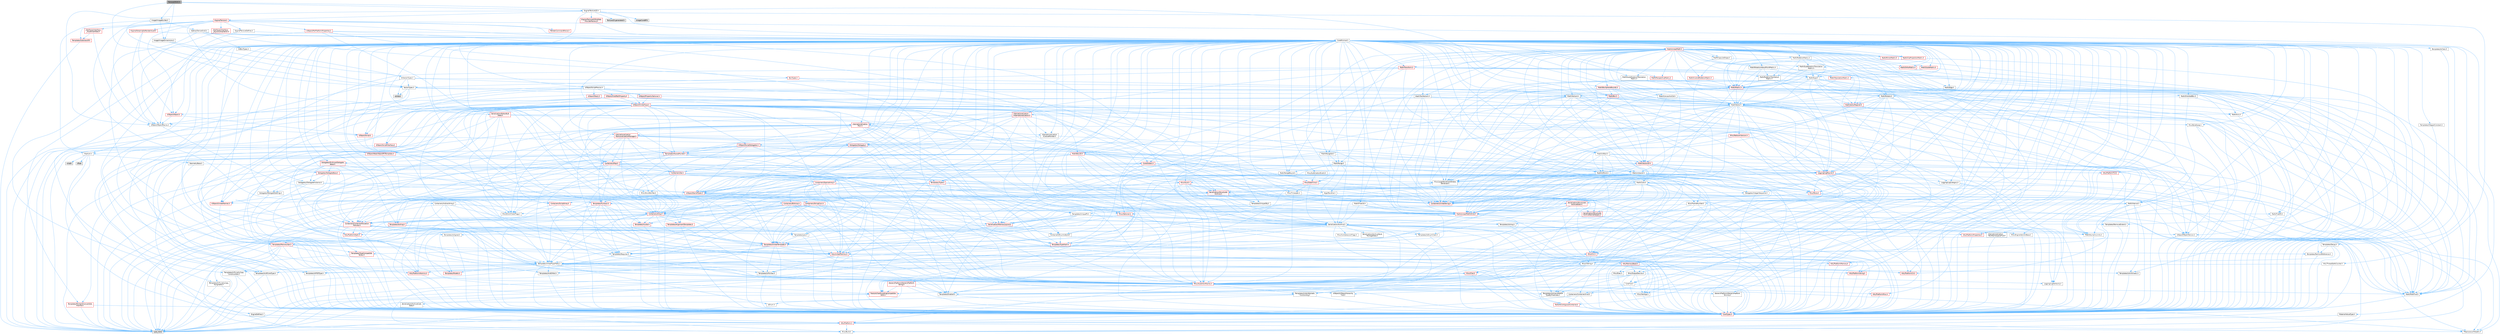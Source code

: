 digraph "Texture2DUtil.h"
{
 // INTERACTIVE_SVG=YES
 // LATEX_PDF_SIZE
  bgcolor="transparent";
  edge [fontname=Helvetica,fontsize=10,labelfontname=Helvetica,labelfontsize=10];
  node [fontname=Helvetica,fontsize=10,shape=box,height=0.2,width=0.4];
  Node1 [id="Node000001",label="Texture2DUtil.h",height=0.2,width=0.4,color="gray40", fillcolor="grey60", style="filled", fontcolor="black",tooltip=" "];
  Node1 -> Node2 [id="edge1_Node000001_Node000002",color="steelblue1",style="solid",tooltip=" "];
  Node2 [id="Node000002",label="VectorTypes.h",height=0.2,width=0.4,color="grey40", fillcolor="white", style="filled",URL="$d4/d5b/VectorTypes_8h.html",tooltip=" "];
  Node2 -> Node3 [id="edge2_Node000002_Node000003",color="steelblue1",style="solid",tooltip=" "];
  Node3 [id="Node000003",label="Math/Vector.h",height=0.2,width=0.4,color="grey40", fillcolor="white", style="filled",URL="$d6/dbe/Vector_8h.html",tooltip=" "];
  Node3 -> Node4 [id="edge3_Node000003_Node000004",color="steelblue1",style="solid",tooltip=" "];
  Node4 [id="Node000004",label="CoreTypes.h",height=0.2,width=0.4,color="red", fillcolor="#FFF0F0", style="filled",URL="$dc/dec/CoreTypes_8h.html",tooltip=" "];
  Node4 -> Node5 [id="edge4_Node000004_Node000005",color="steelblue1",style="solid",tooltip=" "];
  Node5 [id="Node000005",label="HAL/Platform.h",height=0.2,width=0.4,color="red", fillcolor="#FFF0F0", style="filled",URL="$d9/dd0/Platform_8h.html",tooltip=" "];
  Node5 -> Node6 [id="edge5_Node000005_Node000006",color="steelblue1",style="solid",tooltip=" "];
  Node6 [id="Node000006",label="Misc/Build.h",height=0.2,width=0.4,color="grey40", fillcolor="white", style="filled",URL="$d3/dbb/Build_8h.html",tooltip=" "];
  Node5 -> Node8 [id="edge6_Node000005_Node000008",color="steelblue1",style="solid",tooltip=" "];
  Node8 [id="Node000008",label="type_traits",height=0.2,width=0.4,color="grey60", fillcolor="#E0E0E0", style="filled",tooltip=" "];
  Node5 -> Node9 [id="edge7_Node000005_Node000009",color="steelblue1",style="solid",tooltip=" "];
  Node9 [id="Node000009",label="PreprocessorHelpers.h",height=0.2,width=0.4,color="grey40", fillcolor="white", style="filled",URL="$db/ddb/PreprocessorHelpers_8h.html",tooltip=" "];
  Node3 -> Node18 [id="edge8_Node000003_Node000018",color="steelblue1",style="solid",tooltip=" "];
  Node18 [id="Node000018",label="Misc/AssertionMacros.h",height=0.2,width=0.4,color="red", fillcolor="#FFF0F0", style="filled",URL="$d0/dfa/AssertionMacros_8h.html",tooltip=" "];
  Node18 -> Node4 [id="edge9_Node000018_Node000004",color="steelblue1",style="solid",tooltip=" "];
  Node18 -> Node5 [id="edge10_Node000018_Node000005",color="steelblue1",style="solid",tooltip=" "];
  Node18 -> Node19 [id="edge11_Node000018_Node000019",color="steelblue1",style="solid",tooltip=" "];
  Node19 [id="Node000019",label="HAL/PlatformMisc.h",height=0.2,width=0.4,color="red", fillcolor="#FFF0F0", style="filled",URL="$d0/df5/PlatformMisc_8h.html",tooltip=" "];
  Node19 -> Node4 [id="edge12_Node000019_Node000004",color="steelblue1",style="solid",tooltip=" "];
  Node18 -> Node9 [id="edge13_Node000018_Node000009",color="steelblue1",style="solid",tooltip=" "];
  Node18 -> Node55 [id="edge14_Node000018_Node000055",color="steelblue1",style="solid",tooltip=" "];
  Node55 [id="Node000055",label="Templates/EnableIf.h",height=0.2,width=0.4,color="grey40", fillcolor="white", style="filled",URL="$d7/d60/EnableIf_8h.html",tooltip=" "];
  Node55 -> Node4 [id="edge15_Node000055_Node000004",color="steelblue1",style="solid",tooltip=" "];
  Node18 -> Node56 [id="edge16_Node000018_Node000056",color="steelblue1",style="solid",tooltip=" "];
  Node56 [id="Node000056",label="Templates/IsArrayOrRefOf\lTypeByPredicate.h",height=0.2,width=0.4,color="grey40", fillcolor="white", style="filled",URL="$d6/da1/IsArrayOrRefOfTypeByPredicate_8h.html",tooltip=" "];
  Node56 -> Node4 [id="edge17_Node000056_Node000004",color="steelblue1",style="solid",tooltip=" "];
  Node18 -> Node57 [id="edge18_Node000018_Node000057",color="steelblue1",style="solid",tooltip=" "];
  Node57 [id="Node000057",label="Templates/IsValidVariadic\lFunctionArg.h",height=0.2,width=0.4,color="grey40", fillcolor="white", style="filled",URL="$d0/dc8/IsValidVariadicFunctionArg_8h.html",tooltip=" "];
  Node57 -> Node4 [id="edge19_Node000057_Node000004",color="steelblue1",style="solid",tooltip=" "];
  Node57 -> Node58 [id="edge20_Node000057_Node000058",color="steelblue1",style="solid",tooltip=" "];
  Node58 [id="Node000058",label="IsEnum.h",height=0.2,width=0.4,color="grey40", fillcolor="white", style="filled",URL="$d4/de5/IsEnum_8h.html",tooltip=" "];
  Node57 -> Node8 [id="edge21_Node000057_Node000008",color="steelblue1",style="solid",tooltip=" "];
  Node18 -> Node59 [id="edge22_Node000018_Node000059",color="steelblue1",style="solid",tooltip=" "];
  Node59 [id="Node000059",label="Traits/IsCharEncodingCompatible\lWith.h",height=0.2,width=0.4,color="red", fillcolor="#FFF0F0", style="filled",URL="$df/dd1/IsCharEncodingCompatibleWith_8h.html",tooltip=" "];
  Node59 -> Node8 [id="edge23_Node000059_Node000008",color="steelblue1",style="solid",tooltip=" "];
  Node18 -> Node61 [id="edge24_Node000018_Node000061",color="steelblue1",style="solid",tooltip=" "];
  Node61 [id="Node000061",label="Misc/VarArgs.h",height=0.2,width=0.4,color="grey40", fillcolor="white", style="filled",URL="$d5/d6f/VarArgs_8h.html",tooltip=" "];
  Node61 -> Node4 [id="edge25_Node000061_Node000004",color="steelblue1",style="solid",tooltip=" "];
  Node3 -> Node28 [id="edge26_Node000003_Node000028",color="steelblue1",style="solid",tooltip=" "];
  Node28 [id="Node000028",label="Math/MathFwd.h",height=0.2,width=0.4,color="grey40", fillcolor="white", style="filled",URL="$d2/d10/MathFwd_8h.html",tooltip=" "];
  Node28 -> Node5 [id="edge27_Node000028_Node000005",color="steelblue1",style="solid",tooltip=" "];
  Node3 -> Node41 [id="edge28_Node000003_Node000041",color="steelblue1",style="solid",tooltip=" "];
  Node41 [id="Node000041",label="Math/NumericLimits.h",height=0.2,width=0.4,color="grey40", fillcolor="white", style="filled",URL="$df/d1b/NumericLimits_8h.html",tooltip=" "];
  Node41 -> Node4 [id="edge29_Node000041_Node000004",color="steelblue1",style="solid",tooltip=" "];
  Node3 -> Node69 [id="edge30_Node000003_Node000069",color="steelblue1",style="solid",tooltip=" "];
  Node69 [id="Node000069",label="Misc/Crc.h",height=0.2,width=0.4,color="red", fillcolor="#FFF0F0", style="filled",URL="$d4/dd2/Crc_8h.html",tooltip=" "];
  Node69 -> Node4 [id="edge31_Node000069_Node000004",color="steelblue1",style="solid",tooltip=" "];
  Node69 -> Node70 [id="edge32_Node000069_Node000070",color="steelblue1",style="solid",tooltip=" "];
  Node70 [id="Node000070",label="HAL/PlatformString.h",height=0.2,width=0.4,color="red", fillcolor="#FFF0F0", style="filled",URL="$db/db5/PlatformString_8h.html",tooltip=" "];
  Node70 -> Node4 [id="edge33_Node000070_Node000004",color="steelblue1",style="solid",tooltip=" "];
  Node69 -> Node18 [id="edge34_Node000069_Node000018",color="steelblue1",style="solid",tooltip=" "];
  Node69 -> Node72 [id="edge35_Node000069_Node000072",color="steelblue1",style="solid",tooltip=" "];
  Node72 [id="Node000072",label="Misc/CString.h",height=0.2,width=0.4,color="grey40", fillcolor="white", style="filled",URL="$d2/d49/CString_8h.html",tooltip=" "];
  Node72 -> Node4 [id="edge36_Node000072_Node000004",color="steelblue1",style="solid",tooltip=" "];
  Node72 -> Node31 [id="edge37_Node000072_Node000031",color="steelblue1",style="solid",tooltip=" "];
  Node31 [id="Node000031",label="HAL/PlatformCrt.h",height=0.2,width=0.4,color="red", fillcolor="#FFF0F0", style="filled",URL="$d8/d75/PlatformCrt_8h.html",tooltip=" "];
  Node72 -> Node70 [id="edge38_Node000072_Node000070",color="steelblue1",style="solid",tooltip=" "];
  Node72 -> Node18 [id="edge39_Node000072_Node000018",color="steelblue1",style="solid",tooltip=" "];
  Node72 -> Node73 [id="edge40_Node000072_Node000073",color="steelblue1",style="solid",tooltip=" "];
  Node73 [id="Node000073",label="Misc/Char.h",height=0.2,width=0.4,color="red", fillcolor="#FFF0F0", style="filled",URL="$d0/d58/Char_8h.html",tooltip=" "];
  Node73 -> Node4 [id="edge41_Node000073_Node000004",color="steelblue1",style="solid",tooltip=" "];
  Node73 -> Node8 [id="edge42_Node000073_Node000008",color="steelblue1",style="solid",tooltip=" "];
  Node72 -> Node61 [id="edge43_Node000072_Node000061",color="steelblue1",style="solid",tooltip=" "];
  Node72 -> Node56 [id="edge44_Node000072_Node000056",color="steelblue1",style="solid",tooltip=" "];
  Node72 -> Node57 [id="edge45_Node000072_Node000057",color="steelblue1",style="solid",tooltip=" "];
  Node72 -> Node59 [id="edge46_Node000072_Node000059",color="steelblue1",style="solid",tooltip=" "];
  Node69 -> Node73 [id="edge47_Node000069_Node000073",color="steelblue1",style="solid",tooltip=" "];
  Node69 -> Node77 [id="edge48_Node000069_Node000077",color="steelblue1",style="solid",tooltip=" "];
  Node77 [id="Node000077",label="Templates/UnrealTypeTraits.h",height=0.2,width=0.4,color="grey40", fillcolor="white", style="filled",URL="$d2/d2d/UnrealTypeTraits_8h.html",tooltip=" "];
  Node77 -> Node4 [id="edge49_Node000077_Node000004",color="steelblue1",style="solid",tooltip=" "];
  Node77 -> Node78 [id="edge50_Node000077_Node000078",color="steelblue1",style="solid",tooltip=" "];
  Node78 [id="Node000078",label="Templates/IsPointer.h",height=0.2,width=0.4,color="grey40", fillcolor="white", style="filled",URL="$d7/d05/IsPointer_8h.html",tooltip=" "];
  Node78 -> Node4 [id="edge51_Node000078_Node000004",color="steelblue1",style="solid",tooltip=" "];
  Node77 -> Node18 [id="edge52_Node000077_Node000018",color="steelblue1",style="solid",tooltip=" "];
  Node77 -> Node79 [id="edge53_Node000077_Node000079",color="steelblue1",style="solid",tooltip=" "];
  Node79 [id="Node000079",label="Templates/AndOrNot.h",height=0.2,width=0.4,color="grey40", fillcolor="white", style="filled",URL="$db/d0a/AndOrNot_8h.html",tooltip=" "];
  Node79 -> Node4 [id="edge54_Node000079_Node000004",color="steelblue1",style="solid",tooltip=" "];
  Node77 -> Node55 [id="edge55_Node000077_Node000055",color="steelblue1",style="solid",tooltip=" "];
  Node77 -> Node80 [id="edge56_Node000077_Node000080",color="steelblue1",style="solid",tooltip=" "];
  Node80 [id="Node000080",label="Templates/IsArithmetic.h",height=0.2,width=0.4,color="grey40", fillcolor="white", style="filled",URL="$d2/d5d/IsArithmetic_8h.html",tooltip=" "];
  Node80 -> Node4 [id="edge57_Node000080_Node000004",color="steelblue1",style="solid",tooltip=" "];
  Node77 -> Node58 [id="edge58_Node000077_Node000058",color="steelblue1",style="solid",tooltip=" "];
  Node77 -> Node81 [id="edge59_Node000077_Node000081",color="steelblue1",style="solid",tooltip=" "];
  Node81 [id="Node000081",label="Templates/Models.h",height=0.2,width=0.4,color="red", fillcolor="#FFF0F0", style="filled",URL="$d3/d0c/Models_8h.html",tooltip=" "];
  Node77 -> Node82 [id="edge60_Node000077_Node000082",color="steelblue1",style="solid",tooltip=" "];
  Node82 [id="Node000082",label="Templates/IsPODType.h",height=0.2,width=0.4,color="grey40", fillcolor="white", style="filled",URL="$d7/db1/IsPODType_8h.html",tooltip=" "];
  Node82 -> Node4 [id="edge61_Node000082_Node000004",color="steelblue1",style="solid",tooltip=" "];
  Node77 -> Node83 [id="edge62_Node000077_Node000083",color="steelblue1",style="solid",tooltip=" "];
  Node83 [id="Node000083",label="Templates/IsUECoreType.h",height=0.2,width=0.4,color="grey40", fillcolor="white", style="filled",URL="$d1/db8/IsUECoreType_8h.html",tooltip=" "];
  Node83 -> Node4 [id="edge63_Node000083_Node000004",color="steelblue1",style="solid",tooltip=" "];
  Node83 -> Node8 [id="edge64_Node000083_Node000008",color="steelblue1",style="solid",tooltip=" "];
  Node77 -> Node84 [id="edge65_Node000077_Node000084",color="steelblue1",style="solid",tooltip=" "];
  Node84 [id="Node000084",label="Templates/IsTriviallyCopy\lConstructible.h",height=0.2,width=0.4,color="grey40", fillcolor="white", style="filled",URL="$d3/d78/IsTriviallyCopyConstructible_8h.html",tooltip=" "];
  Node84 -> Node4 [id="edge66_Node000084_Node000004",color="steelblue1",style="solid",tooltip=" "];
  Node84 -> Node8 [id="edge67_Node000084_Node000008",color="steelblue1",style="solid",tooltip=" "];
  Node3 -> Node85 [id="edge68_Node000003_Node000085",color="steelblue1",style="solid",tooltip=" "];
  Node85 [id="Node000085",label="Math/UnrealMathUtility.h",height=0.2,width=0.4,color="red", fillcolor="#FFF0F0", style="filled",URL="$db/db8/UnrealMathUtility_8h.html",tooltip=" "];
  Node85 -> Node4 [id="edge69_Node000085_Node000004",color="steelblue1",style="solid",tooltip=" "];
  Node85 -> Node18 [id="edge70_Node000085_Node000018",color="steelblue1",style="solid",tooltip=" "];
  Node85 -> Node86 [id="edge71_Node000085_Node000086",color="steelblue1",style="solid",tooltip=" "];
  Node86 [id="Node000086",label="HAL/PlatformMath.h",height=0.2,width=0.4,color="red", fillcolor="#FFF0F0", style="filled",URL="$dc/d53/PlatformMath_8h.html",tooltip=" "];
  Node86 -> Node4 [id="edge72_Node000086_Node000004",color="steelblue1",style="solid",tooltip=" "];
  Node85 -> Node28 [id="edge73_Node000085_Node000028",color="steelblue1",style="solid",tooltip=" "];
  Node85 -> Node63 [id="edge74_Node000085_Node000063",color="steelblue1",style="solid",tooltip=" "];
  Node63 [id="Node000063",label="Templates/Requires.h",height=0.2,width=0.4,color="grey40", fillcolor="white", style="filled",URL="$dc/d96/Requires_8h.html",tooltip=" "];
  Node63 -> Node55 [id="edge75_Node000063_Node000055",color="steelblue1",style="solid",tooltip=" "];
  Node63 -> Node8 [id="edge76_Node000063_Node000008",color="steelblue1",style="solid",tooltip=" "];
  Node3 -> Node97 [id="edge77_Node000003_Node000097",color="steelblue1",style="solid",tooltip=" "];
  Node97 [id="Node000097",label="Containers/UnrealString.h",height=0.2,width=0.4,color="red", fillcolor="#FFF0F0", style="filled",URL="$d5/dba/UnrealString_8h.html",tooltip=" "];
  Node3 -> Node101 [id="edge78_Node000003_Node000101",color="steelblue1",style="solid",tooltip=" "];
  Node101 [id="Node000101",label="Misc/Parse.h",height=0.2,width=0.4,color="red", fillcolor="#FFF0F0", style="filled",URL="$dc/d71/Parse_8h.html",tooltip=" "];
  Node101 -> Node97 [id="edge79_Node000101_Node000097",color="steelblue1",style="solid",tooltip=" "];
  Node101 -> Node4 [id="edge80_Node000101_Node000004",color="steelblue1",style="solid",tooltip=" "];
  Node101 -> Node31 [id="edge81_Node000101_Node000031",color="steelblue1",style="solid",tooltip=" "];
  Node101 -> Node6 [id="edge82_Node000101_Node000006",color="steelblue1",style="solid",tooltip=" "];
  Node101 -> Node43 [id="edge83_Node000101_Node000043",color="steelblue1",style="solid",tooltip=" "];
  Node43 [id="Node000043",label="Misc/EnumClassFlags.h",height=0.2,width=0.4,color="grey40", fillcolor="white", style="filled",URL="$d8/de7/EnumClassFlags_8h.html",tooltip=" "];
  Node101 -> Node102 [id="edge84_Node000101_Node000102",color="steelblue1",style="solid",tooltip=" "];
  Node102 [id="Node000102",label="Templates/Function.h",height=0.2,width=0.4,color="red", fillcolor="#FFF0F0", style="filled",URL="$df/df5/Function_8h.html",tooltip=" "];
  Node102 -> Node4 [id="edge85_Node000102_Node000004",color="steelblue1",style="solid",tooltip=" "];
  Node102 -> Node18 [id="edge86_Node000102_Node000018",color="steelblue1",style="solid",tooltip=" "];
  Node102 -> Node105 [id="edge87_Node000102_Node000105",color="steelblue1",style="solid",tooltip=" "];
  Node105 [id="Node000105",label="HAL/UnrealMemory.h",height=0.2,width=0.4,color="red", fillcolor="#FFF0F0", style="filled",URL="$d9/d96/UnrealMemory_8h.html",tooltip=" "];
  Node105 -> Node4 [id="edge88_Node000105_Node000004",color="steelblue1",style="solid",tooltip=" "];
  Node105 -> Node107 [id="edge89_Node000105_Node000107",color="steelblue1",style="solid",tooltip=" "];
  Node107 [id="Node000107",label="HAL/MemoryBase.h",height=0.2,width=0.4,color="red", fillcolor="#FFF0F0", style="filled",URL="$d6/d9f/MemoryBase_8h.html",tooltip=" "];
  Node107 -> Node4 [id="edge90_Node000107_Node000004",color="steelblue1",style="solid",tooltip=" "];
  Node107 -> Node48 [id="edge91_Node000107_Node000048",color="steelblue1",style="solid",tooltip=" "];
  Node48 [id="Node000048",label="HAL/PlatformAtomics.h",height=0.2,width=0.4,color="red", fillcolor="#FFF0F0", style="filled",URL="$d3/d36/PlatformAtomics_8h.html",tooltip=" "];
  Node48 -> Node4 [id="edge92_Node000048_Node000004",color="steelblue1",style="solid",tooltip=" "];
  Node107 -> Node31 [id="edge93_Node000107_Node000031",color="steelblue1",style="solid",tooltip=" "];
  Node107 -> Node108 [id="edge94_Node000107_Node000108",color="steelblue1",style="solid",tooltip=" "];
  Node108 [id="Node000108",label="Misc/Exec.h",height=0.2,width=0.4,color="grey40", fillcolor="white", style="filled",URL="$de/ddb/Exec_8h.html",tooltip=" "];
  Node108 -> Node4 [id="edge95_Node000108_Node000004",color="steelblue1",style="solid",tooltip=" "];
  Node108 -> Node18 [id="edge96_Node000108_Node000018",color="steelblue1",style="solid",tooltip=" "];
  Node107 -> Node109 [id="edge97_Node000107_Node000109",color="steelblue1",style="solid",tooltip=" "];
  Node109 [id="Node000109",label="Misc/OutputDevice.h",height=0.2,width=0.4,color="grey40", fillcolor="white", style="filled",URL="$d7/d32/OutputDevice_8h.html",tooltip=" "];
  Node109 -> Node26 [id="edge98_Node000109_Node000026",color="steelblue1",style="solid",tooltip=" "];
  Node26 [id="Node000026",label="CoreFwd.h",height=0.2,width=0.4,color="grey40", fillcolor="white", style="filled",URL="$d1/d1e/CoreFwd_8h.html",tooltip=" "];
  Node26 -> Node4 [id="edge99_Node000026_Node000004",color="steelblue1",style="solid",tooltip=" "];
  Node26 -> Node27 [id="edge100_Node000026_Node000027",color="steelblue1",style="solid",tooltip=" "];
  Node27 [id="Node000027",label="Containers/ContainersFwd.h",height=0.2,width=0.4,color="grey40", fillcolor="white", style="filled",URL="$d4/d0a/ContainersFwd_8h.html",tooltip=" "];
  Node27 -> Node5 [id="edge101_Node000027_Node000005",color="steelblue1",style="solid",tooltip=" "];
  Node27 -> Node4 [id="edge102_Node000027_Node000004",color="steelblue1",style="solid",tooltip=" "];
  Node27 -> Node24 [id="edge103_Node000027_Node000024",color="steelblue1",style="solid",tooltip=" "];
  Node24 [id="Node000024",label="Traits/IsContiguousContainer.h",height=0.2,width=0.4,color="red", fillcolor="#FFF0F0", style="filled",URL="$d5/d3c/IsContiguousContainer_8h.html",tooltip=" "];
  Node24 -> Node4 [id="edge104_Node000024_Node000004",color="steelblue1",style="solid",tooltip=" "];
  Node26 -> Node28 [id="edge105_Node000026_Node000028",color="steelblue1",style="solid",tooltip=" "];
  Node26 -> Node29 [id="edge106_Node000026_Node000029",color="steelblue1",style="solid",tooltip=" "];
  Node29 [id="Node000029",label="UObject/UObjectHierarchy\lFwd.h",height=0.2,width=0.4,color="grey40", fillcolor="white", style="filled",URL="$d3/d13/UObjectHierarchyFwd_8h.html",tooltip=" "];
  Node109 -> Node4 [id="edge107_Node000109_Node000004",color="steelblue1",style="solid",tooltip=" "];
  Node109 -> Node110 [id="edge108_Node000109_Node000110",color="steelblue1",style="solid",tooltip=" "];
  Node110 [id="Node000110",label="Logging/LogVerbosity.h",height=0.2,width=0.4,color="grey40", fillcolor="white", style="filled",URL="$d2/d8f/LogVerbosity_8h.html",tooltip=" "];
  Node110 -> Node4 [id="edge109_Node000110_Node000004",color="steelblue1",style="solid",tooltip=" "];
  Node109 -> Node61 [id="edge110_Node000109_Node000061",color="steelblue1",style="solid",tooltip=" "];
  Node109 -> Node56 [id="edge111_Node000109_Node000056",color="steelblue1",style="solid",tooltip=" "];
  Node109 -> Node57 [id="edge112_Node000109_Node000057",color="steelblue1",style="solid",tooltip=" "];
  Node109 -> Node59 [id="edge113_Node000109_Node000059",color="steelblue1",style="solid",tooltip=" "];
  Node105 -> Node116 [id="edge114_Node000105_Node000116",color="steelblue1",style="solid",tooltip=" "];
  Node116 [id="Node000116",label="HAL/PlatformMemory.h",height=0.2,width=0.4,color="red", fillcolor="#FFF0F0", style="filled",URL="$de/d68/PlatformMemory_8h.html",tooltip=" "];
  Node116 -> Node4 [id="edge115_Node000116_Node000004",color="steelblue1",style="solid",tooltip=" "];
  Node105 -> Node78 [id="edge116_Node000105_Node000078",color="steelblue1",style="solid",tooltip=" "];
  Node102 -> Node77 [id="edge117_Node000102_Node000077",color="steelblue1",style="solid",tooltip=" "];
  Node102 -> Node120 [id="edge118_Node000102_Node000120",color="steelblue1",style="solid",tooltip=" "];
  Node120 [id="Node000120",label="Templates/Invoke.h",height=0.2,width=0.4,color="red", fillcolor="#FFF0F0", style="filled",URL="$d7/deb/Invoke_8h.html",tooltip=" "];
  Node120 -> Node4 [id="edge119_Node000120_Node000004",color="steelblue1",style="solid",tooltip=" "];
  Node120 -> Node122 [id="edge120_Node000120_Node000122",color="steelblue1",style="solid",tooltip=" "];
  Node122 [id="Node000122",label="Templates/UnrealTemplate.h",height=0.2,width=0.4,color="red", fillcolor="#FFF0F0", style="filled",URL="$d4/d24/UnrealTemplate_8h.html",tooltip=" "];
  Node122 -> Node4 [id="edge121_Node000122_Node000004",color="steelblue1",style="solid",tooltip=" "];
  Node122 -> Node78 [id="edge122_Node000122_Node000078",color="steelblue1",style="solid",tooltip=" "];
  Node122 -> Node105 [id="edge123_Node000122_Node000105",color="steelblue1",style="solid",tooltip=" "];
  Node122 -> Node77 [id="edge124_Node000122_Node000077",color="steelblue1",style="solid",tooltip=" "];
  Node122 -> Node89 [id="edge125_Node000122_Node000089",color="steelblue1",style="solid",tooltip=" "];
  Node89 [id="Node000089",label="Templates/RemoveReference.h",height=0.2,width=0.4,color="grey40", fillcolor="white", style="filled",URL="$da/dbe/RemoveReference_8h.html",tooltip=" "];
  Node89 -> Node4 [id="edge126_Node000089_Node000004",color="steelblue1",style="solid",tooltip=" "];
  Node122 -> Node63 [id="edge127_Node000122_Node000063",color="steelblue1",style="solid",tooltip=" "];
  Node122 -> Node94 [id="edge128_Node000122_Node000094",color="steelblue1",style="solid",tooltip=" "];
  Node94 [id="Node000094",label="Templates/TypeCompatible\lBytes.h",height=0.2,width=0.4,color="red", fillcolor="#FFF0F0", style="filled",URL="$df/d0a/TypeCompatibleBytes_8h.html",tooltip=" "];
  Node94 -> Node4 [id="edge129_Node000094_Node000004",color="steelblue1",style="solid",tooltip=" "];
  Node94 -> Node8 [id="edge130_Node000094_Node000008",color="steelblue1",style="solid",tooltip=" "];
  Node122 -> Node24 [id="edge131_Node000122_Node000024",color="steelblue1",style="solid",tooltip=" "];
  Node122 -> Node8 [id="edge132_Node000122_Node000008",color="steelblue1",style="solid",tooltip=" "];
  Node120 -> Node8 [id="edge133_Node000120_Node000008",color="steelblue1",style="solid",tooltip=" "];
  Node102 -> Node122 [id="edge134_Node000102_Node000122",color="steelblue1",style="solid",tooltip=" "];
  Node102 -> Node63 [id="edge135_Node000102_Node000063",color="steelblue1",style="solid",tooltip=" "];
  Node102 -> Node85 [id="edge136_Node000102_Node000085",color="steelblue1",style="solid",tooltip=" "];
  Node102 -> Node8 [id="edge137_Node000102_Node000008",color="steelblue1",style="solid",tooltip=" "];
  Node3 -> Node126 [id="edge138_Node000003_Node000126",color="steelblue1",style="solid",tooltip=" "];
  Node126 [id="Node000126",label="Misc/LargeWorldCoordinates\lSerializer.h",height=0.2,width=0.4,color="grey40", fillcolor="white", style="filled",URL="$d7/df9/LargeWorldCoordinatesSerializer_8h.html",tooltip=" "];
  Node126 -> Node127 [id="edge139_Node000126_Node000127",color="steelblue1",style="solid",tooltip=" "];
  Node127 [id="Node000127",label="UObject/NameTypes.h",height=0.2,width=0.4,color="red", fillcolor="#FFF0F0", style="filled",URL="$d6/d35/NameTypes_8h.html",tooltip=" "];
  Node127 -> Node4 [id="edge140_Node000127_Node000004",color="steelblue1",style="solid",tooltip=" "];
  Node127 -> Node18 [id="edge141_Node000127_Node000018",color="steelblue1",style="solid",tooltip=" "];
  Node127 -> Node105 [id="edge142_Node000127_Node000105",color="steelblue1",style="solid",tooltip=" "];
  Node127 -> Node77 [id="edge143_Node000127_Node000077",color="steelblue1",style="solid",tooltip=" "];
  Node127 -> Node122 [id="edge144_Node000127_Node000122",color="steelblue1",style="solid",tooltip=" "];
  Node127 -> Node97 [id="edge145_Node000127_Node000097",color="steelblue1",style="solid",tooltip=" "];
  Node127 -> Node131 [id="edge146_Node000127_Node000131",color="steelblue1",style="solid",tooltip=" "];
  Node131 [id="Node000131",label="Containers/StringConv.h",height=0.2,width=0.4,color="red", fillcolor="#FFF0F0", style="filled",URL="$d3/ddf/StringConv_8h.html",tooltip=" "];
  Node131 -> Node4 [id="edge147_Node000131_Node000004",color="steelblue1",style="solid",tooltip=" "];
  Node131 -> Node18 [id="edge148_Node000131_Node000018",color="steelblue1",style="solid",tooltip=" "];
  Node131 -> Node132 [id="edge149_Node000131_Node000132",color="steelblue1",style="solid",tooltip=" "];
  Node132 [id="Node000132",label="Containers/ContainerAllocation\lPolicies.h",height=0.2,width=0.4,color="red", fillcolor="#FFF0F0", style="filled",URL="$d7/dff/ContainerAllocationPolicies_8h.html",tooltip=" "];
  Node132 -> Node4 [id="edge150_Node000132_Node000004",color="steelblue1",style="solid",tooltip=" "];
  Node132 -> Node132 [id="edge151_Node000132_Node000132",color="steelblue1",style="solid",tooltip=" "];
  Node132 -> Node86 [id="edge152_Node000132_Node000086",color="steelblue1",style="solid",tooltip=" "];
  Node132 -> Node105 [id="edge153_Node000132_Node000105",color="steelblue1",style="solid",tooltip=" "];
  Node132 -> Node41 [id="edge154_Node000132_Node000041",color="steelblue1",style="solid",tooltip=" "];
  Node132 -> Node18 [id="edge155_Node000132_Node000018",color="steelblue1",style="solid",tooltip=" "];
  Node132 -> Node135 [id="edge156_Node000132_Node000135",color="steelblue1",style="solid",tooltip=" "];
  Node135 [id="Node000135",label="Templates/MemoryOps.h",height=0.2,width=0.4,color="red", fillcolor="#FFF0F0", style="filled",URL="$db/dea/MemoryOps_8h.html",tooltip=" "];
  Node135 -> Node4 [id="edge157_Node000135_Node000004",color="steelblue1",style="solid",tooltip=" "];
  Node135 -> Node105 [id="edge158_Node000135_Node000105",color="steelblue1",style="solid",tooltip=" "];
  Node135 -> Node115 [id="edge159_Node000135_Node000115",color="steelblue1",style="solid",tooltip=" "];
  Node115 [id="Node000115",label="Templates/IsTriviallyCopy\lAssignable.h",height=0.2,width=0.4,color="grey40", fillcolor="white", style="filled",URL="$d2/df2/IsTriviallyCopyAssignable_8h.html",tooltip=" "];
  Node115 -> Node4 [id="edge160_Node000115_Node000004",color="steelblue1",style="solid",tooltip=" "];
  Node115 -> Node8 [id="edge161_Node000115_Node000008",color="steelblue1",style="solid",tooltip=" "];
  Node135 -> Node84 [id="edge162_Node000135_Node000084",color="steelblue1",style="solid",tooltip=" "];
  Node135 -> Node63 [id="edge163_Node000135_Node000063",color="steelblue1",style="solid",tooltip=" "];
  Node135 -> Node77 [id="edge164_Node000135_Node000077",color="steelblue1",style="solid",tooltip=" "];
  Node135 -> Node8 [id="edge165_Node000135_Node000008",color="steelblue1",style="solid",tooltip=" "];
  Node132 -> Node94 [id="edge166_Node000132_Node000094",color="steelblue1",style="solid",tooltip=" "];
  Node132 -> Node8 [id="edge167_Node000132_Node000008",color="steelblue1",style="solid",tooltip=" "];
  Node131 -> Node136 [id="edge168_Node000131_Node000136",color="steelblue1",style="solid",tooltip=" "];
  Node136 [id="Node000136",label="Containers/Array.h",height=0.2,width=0.4,color="red", fillcolor="#FFF0F0", style="filled",URL="$df/dd0/Array_8h.html",tooltip=" "];
  Node136 -> Node4 [id="edge169_Node000136_Node000004",color="steelblue1",style="solid",tooltip=" "];
  Node136 -> Node18 [id="edge170_Node000136_Node000018",color="steelblue1",style="solid",tooltip=" "];
  Node136 -> Node105 [id="edge171_Node000136_Node000105",color="steelblue1",style="solid",tooltip=" "];
  Node136 -> Node77 [id="edge172_Node000136_Node000077",color="steelblue1",style="solid",tooltip=" "];
  Node136 -> Node122 [id="edge173_Node000136_Node000122",color="steelblue1",style="solid",tooltip=" "];
  Node136 -> Node132 [id="edge174_Node000136_Node000132",color="steelblue1",style="solid",tooltip=" "];
  Node136 -> Node141 [id="edge175_Node000136_Node000141",color="steelblue1",style="solid",tooltip=" "];
  Node141 [id="Node000141",label="Serialization/Archive.h",height=0.2,width=0.4,color="grey40", fillcolor="white", style="filled",URL="$d7/d3b/Archive_8h.html",tooltip=" "];
  Node141 -> Node26 [id="edge176_Node000141_Node000026",color="steelblue1",style="solid",tooltip=" "];
  Node141 -> Node4 [id="edge177_Node000141_Node000004",color="steelblue1",style="solid",tooltip=" "];
  Node141 -> Node142 [id="edge178_Node000141_Node000142",color="steelblue1",style="solid",tooltip=" "];
  Node142 [id="Node000142",label="HAL/PlatformProperties.h",height=0.2,width=0.4,color="red", fillcolor="#FFF0F0", style="filled",URL="$d9/db0/PlatformProperties_8h.html",tooltip=" "];
  Node142 -> Node4 [id="edge179_Node000142_Node000004",color="steelblue1",style="solid",tooltip=" "];
  Node141 -> Node145 [id="edge180_Node000141_Node000145",color="steelblue1",style="solid",tooltip=" "];
  Node145 [id="Node000145",label="Internationalization\l/TextNamespaceFwd.h",height=0.2,width=0.4,color="grey40", fillcolor="white", style="filled",URL="$d8/d97/TextNamespaceFwd_8h.html",tooltip=" "];
  Node145 -> Node4 [id="edge181_Node000145_Node000004",color="steelblue1",style="solid",tooltip=" "];
  Node141 -> Node28 [id="edge182_Node000141_Node000028",color="steelblue1",style="solid",tooltip=" "];
  Node141 -> Node18 [id="edge183_Node000141_Node000018",color="steelblue1",style="solid",tooltip=" "];
  Node141 -> Node6 [id="edge184_Node000141_Node000006",color="steelblue1",style="solid",tooltip=" "];
  Node141 -> Node42 [id="edge185_Node000141_Node000042",color="steelblue1",style="solid",tooltip=" "];
  Node42 [id="Node000042",label="Misc/CompressionFlags.h",height=0.2,width=0.4,color="grey40", fillcolor="white", style="filled",URL="$d9/d76/CompressionFlags_8h.html",tooltip=" "];
  Node141 -> Node146 [id="edge186_Node000141_Node000146",color="steelblue1",style="solid",tooltip=" "];
  Node146 [id="Node000146",label="Misc/EngineVersionBase.h",height=0.2,width=0.4,color="grey40", fillcolor="white", style="filled",URL="$d5/d2b/EngineVersionBase_8h.html",tooltip=" "];
  Node146 -> Node4 [id="edge187_Node000146_Node000004",color="steelblue1",style="solid",tooltip=" "];
  Node141 -> Node61 [id="edge188_Node000141_Node000061",color="steelblue1",style="solid",tooltip=" "];
  Node141 -> Node147 [id="edge189_Node000141_Node000147",color="steelblue1",style="solid",tooltip=" "];
  Node147 [id="Node000147",label="Serialization/ArchiveCook\lData.h",height=0.2,width=0.4,color="grey40", fillcolor="white", style="filled",URL="$dc/db6/ArchiveCookData_8h.html",tooltip=" "];
  Node147 -> Node5 [id="edge190_Node000147_Node000005",color="steelblue1",style="solid",tooltip=" "];
  Node141 -> Node148 [id="edge191_Node000141_Node000148",color="steelblue1",style="solid",tooltip=" "];
  Node148 [id="Node000148",label="Serialization/ArchiveSave\lPackageData.h",height=0.2,width=0.4,color="grey40", fillcolor="white", style="filled",URL="$d1/d37/ArchiveSavePackageData_8h.html",tooltip=" "];
  Node141 -> Node55 [id="edge192_Node000141_Node000055",color="steelblue1",style="solid",tooltip=" "];
  Node141 -> Node56 [id="edge193_Node000141_Node000056",color="steelblue1",style="solid",tooltip=" "];
  Node141 -> Node149 [id="edge194_Node000141_Node000149",color="steelblue1",style="solid",tooltip=" "];
  Node149 [id="Node000149",label="Templates/IsEnumClass.h",height=0.2,width=0.4,color="grey40", fillcolor="white", style="filled",URL="$d7/d15/IsEnumClass_8h.html",tooltip=" "];
  Node149 -> Node4 [id="edge195_Node000149_Node000004",color="steelblue1",style="solid",tooltip=" "];
  Node149 -> Node79 [id="edge196_Node000149_Node000079",color="steelblue1",style="solid",tooltip=" "];
  Node141 -> Node92 [id="edge197_Node000141_Node000092",color="steelblue1",style="solid",tooltip=" "];
  Node92 [id="Node000092",label="Templates/IsSigned.h",height=0.2,width=0.4,color="grey40", fillcolor="white", style="filled",URL="$d8/dd8/IsSigned_8h.html",tooltip=" "];
  Node92 -> Node4 [id="edge198_Node000092_Node000004",color="steelblue1",style="solid",tooltip=" "];
  Node141 -> Node57 [id="edge199_Node000141_Node000057",color="steelblue1",style="solid",tooltip=" "];
  Node141 -> Node122 [id="edge200_Node000141_Node000122",color="steelblue1",style="solid",tooltip=" "];
  Node141 -> Node59 [id="edge201_Node000141_Node000059",color="steelblue1",style="solid",tooltip=" "];
  Node141 -> Node150 [id="edge202_Node000141_Node000150",color="steelblue1",style="solid",tooltip=" "];
  Node150 [id="Node000150",label="UObject/ObjectVersion.h",height=0.2,width=0.4,color="grey40", fillcolor="white", style="filled",URL="$da/d63/ObjectVersion_8h.html",tooltip=" "];
  Node150 -> Node4 [id="edge203_Node000150_Node000004",color="steelblue1",style="solid",tooltip=" "];
  Node136 -> Node120 [id="edge204_Node000136_Node000120",color="steelblue1",style="solid",tooltip=" "];
  Node136 -> Node165 [id="edge205_Node000136_Node000165",color="steelblue1",style="solid",tooltip=" "];
  Node165 [id="Node000165",label="Templates/Less.h",height=0.2,width=0.4,color="grey40", fillcolor="white", style="filled",URL="$de/dc8/Less_8h.html",tooltip=" "];
  Node165 -> Node4 [id="edge206_Node000165_Node000004",color="steelblue1",style="solid",tooltip=" "];
  Node165 -> Node122 [id="edge207_Node000165_Node000122",color="steelblue1",style="solid",tooltip=" "];
  Node136 -> Node63 [id="edge208_Node000136_Node000063",color="steelblue1",style="solid",tooltip=" "];
  Node136 -> Node173 [id="edge209_Node000136_Node000173",color="steelblue1",style="solid",tooltip=" "];
  Node173 [id="Node000173",label="Templates/Sorting.h",height=0.2,width=0.4,color="red", fillcolor="#FFF0F0", style="filled",URL="$d3/d9e/Sorting_8h.html",tooltip=" "];
  Node173 -> Node4 [id="edge210_Node000173_Node000004",color="steelblue1",style="solid",tooltip=" "];
  Node173 -> Node86 [id="edge211_Node000173_Node000086",color="steelblue1",style="solid",tooltip=" "];
  Node173 -> Node165 [id="edge212_Node000173_Node000165",color="steelblue1",style="solid",tooltip=" "];
  Node136 -> Node176 [id="edge213_Node000136_Node000176",color="steelblue1",style="solid",tooltip=" "];
  Node176 [id="Node000176",label="Templates/AlignmentTemplates.h",height=0.2,width=0.4,color="red", fillcolor="#FFF0F0", style="filled",URL="$dd/d32/AlignmentTemplates_8h.html",tooltip=" "];
  Node176 -> Node4 [id="edge214_Node000176_Node000004",color="steelblue1",style="solid",tooltip=" "];
  Node176 -> Node78 [id="edge215_Node000176_Node000078",color="steelblue1",style="solid",tooltip=" "];
  Node136 -> Node8 [id="edge216_Node000136_Node000008",color="steelblue1",style="solid",tooltip=" "];
  Node131 -> Node72 [id="edge217_Node000131_Node000072",color="steelblue1",style="solid",tooltip=" "];
  Node131 -> Node177 [id="edge218_Node000131_Node000177",color="steelblue1",style="solid",tooltip=" "];
  Node177 [id="Node000177",label="Templates/IsArray.h",height=0.2,width=0.4,color="grey40", fillcolor="white", style="filled",URL="$d8/d8d/IsArray_8h.html",tooltip=" "];
  Node177 -> Node4 [id="edge219_Node000177_Node000004",color="steelblue1",style="solid",tooltip=" "];
  Node131 -> Node122 [id="edge220_Node000131_Node000122",color="steelblue1",style="solid",tooltip=" "];
  Node131 -> Node77 [id="edge221_Node000131_Node000077",color="steelblue1",style="solid",tooltip=" "];
  Node131 -> Node59 [id="edge222_Node000131_Node000059",color="steelblue1",style="solid",tooltip=" "];
  Node131 -> Node24 [id="edge223_Node000131_Node000024",color="steelblue1",style="solid",tooltip=" "];
  Node131 -> Node8 [id="edge224_Node000131_Node000008",color="steelblue1",style="solid",tooltip=" "];
  Node127 -> Node178 [id="edge225_Node000127_Node000178",color="steelblue1",style="solid",tooltip=" "];
  Node178 [id="Node000178",label="UObject/UnrealNames.h",height=0.2,width=0.4,color="red", fillcolor="#FFF0F0", style="filled",URL="$d8/db1/UnrealNames_8h.html",tooltip=" "];
  Node178 -> Node4 [id="edge226_Node000178_Node000004",color="steelblue1",style="solid",tooltip=" "];
  Node127 -> Node152 [id="edge227_Node000127_Node000152",color="steelblue1",style="solid",tooltip=" "];
  Node152 [id="Node000152",label="Serialization/MemoryLayout.h",height=0.2,width=0.4,color="red", fillcolor="#FFF0F0", style="filled",URL="$d7/d66/MemoryLayout_8h.html",tooltip=" "];
  Node152 -> Node155 [id="edge228_Node000152_Node000155",color="steelblue1",style="solid",tooltip=" "];
  Node155 [id="Node000155",label="Containers/EnumAsByte.h",height=0.2,width=0.4,color="grey40", fillcolor="white", style="filled",URL="$d6/d9a/EnumAsByte_8h.html",tooltip=" "];
  Node155 -> Node4 [id="edge229_Node000155_Node000004",color="steelblue1",style="solid",tooltip=" "];
  Node155 -> Node82 [id="edge230_Node000155_Node000082",color="steelblue1",style="solid",tooltip=" "];
  Node155 -> Node156 [id="edge231_Node000155_Node000156",color="steelblue1",style="solid",tooltip=" "];
  Node156 [id="Node000156",label="Templates/TypeHash.h",height=0.2,width=0.4,color="red", fillcolor="#FFF0F0", style="filled",URL="$d1/d62/TypeHash_8h.html",tooltip=" "];
  Node156 -> Node4 [id="edge232_Node000156_Node000004",color="steelblue1",style="solid",tooltip=" "];
  Node156 -> Node63 [id="edge233_Node000156_Node000063",color="steelblue1",style="solid",tooltip=" "];
  Node156 -> Node69 [id="edge234_Node000156_Node000069",color="steelblue1",style="solid",tooltip=" "];
  Node156 -> Node8 [id="edge235_Node000156_Node000008",color="steelblue1",style="solid",tooltip=" "];
  Node152 -> Node105 [id="edge236_Node000152_Node000105",color="steelblue1",style="solid",tooltip=" "];
  Node152 -> Node55 [id="edge237_Node000152_Node000055",color="steelblue1",style="solid",tooltip=" "];
  Node152 -> Node81 [id="edge238_Node000152_Node000081",color="steelblue1",style="solid",tooltip=" "];
  Node152 -> Node122 [id="edge239_Node000152_Node000122",color="steelblue1",style="solid",tooltip=" "];
  Node126 -> Node150 [id="edge240_Node000126_Node000150",color="steelblue1",style="solid",tooltip=" "];
  Node126 -> Node186 [id="edge241_Node000126_Node000186",color="steelblue1",style="solid",tooltip=" "];
  Node186 [id="Node000186",label="Serialization/Structured\lArchive.h",height=0.2,width=0.4,color="red", fillcolor="#FFF0F0", style="filled",URL="$d9/d1e/StructuredArchive_8h.html",tooltip=" "];
  Node186 -> Node136 [id="edge242_Node000186_Node000136",color="steelblue1",style="solid",tooltip=" "];
  Node186 -> Node132 [id="edge243_Node000186_Node000132",color="steelblue1",style="solid",tooltip=" "];
  Node186 -> Node4 [id="edge244_Node000186_Node000004",color="steelblue1",style="solid",tooltip=" "];
  Node186 -> Node6 [id="edge245_Node000186_Node000006",color="steelblue1",style="solid",tooltip=" "];
  Node186 -> Node141 [id="edge246_Node000186_Node000141",color="steelblue1",style="solid",tooltip=" "];
  Node186 -> Node189 [id="edge247_Node000186_Node000189",color="steelblue1",style="solid",tooltip=" "];
  Node189 [id="Node000189",label="Serialization/Structured\lArchiveNameHelpers.h",height=0.2,width=0.4,color="red", fillcolor="#FFF0F0", style="filled",URL="$d0/d7b/StructuredArchiveNameHelpers_8h.html",tooltip=" "];
  Node189 -> Node4 [id="edge248_Node000189_Node000004",color="steelblue1",style="solid",tooltip=" "];
  Node186 -> Node193 [id="edge249_Node000186_Node000193",color="steelblue1",style="solid",tooltip=" "];
  Node193 [id="Node000193",label="Serialization/Structured\lArchiveSlots.h",height=0.2,width=0.4,color="red", fillcolor="#FFF0F0", style="filled",URL="$d2/d87/StructuredArchiveSlots_8h.html",tooltip=" "];
  Node193 -> Node136 [id="edge250_Node000193_Node000136",color="steelblue1",style="solid",tooltip=" "];
  Node193 -> Node4 [id="edge251_Node000193_Node000004",color="steelblue1",style="solid",tooltip=" "];
  Node193 -> Node6 [id="edge252_Node000193_Node000006",color="steelblue1",style="solid",tooltip=" "];
  Node193 -> Node194 [id="edge253_Node000193_Node000194",color="steelblue1",style="solid",tooltip=" "];
  Node194 [id="Node000194",label="Misc/Optional.h",height=0.2,width=0.4,color="red", fillcolor="#FFF0F0", style="filled",URL="$d2/dae/Optional_8h.html",tooltip=" "];
  Node194 -> Node4 [id="edge254_Node000194_Node000004",color="steelblue1",style="solid",tooltip=" "];
  Node194 -> Node18 [id="edge255_Node000194_Node000018",color="steelblue1",style="solid",tooltip=" "];
  Node194 -> Node135 [id="edge256_Node000194_Node000135",color="steelblue1",style="solid",tooltip=" "];
  Node194 -> Node122 [id="edge257_Node000194_Node000122",color="steelblue1",style="solid",tooltip=" "];
  Node194 -> Node141 [id="edge258_Node000194_Node000141",color="steelblue1",style="solid",tooltip=" "];
  Node193 -> Node141 [id="edge259_Node000193_Node000141",color="steelblue1",style="solid",tooltip=" "];
  Node193 -> Node189 [id="edge260_Node000193_Node000189",color="steelblue1",style="solid",tooltip=" "];
  Node193 -> Node55 [id="edge261_Node000193_Node000055",color="steelblue1",style="solid",tooltip=" "];
  Node193 -> Node149 [id="edge262_Node000193_Node000149",color="steelblue1",style="solid",tooltip=" "];
  Node186 -> Node197 [id="edge263_Node000186_Node000197",color="steelblue1",style="solid",tooltip=" "];
  Node197 [id="Node000197",label="Templates/UniqueObj.h",height=0.2,width=0.4,color="grey40", fillcolor="white", style="filled",URL="$da/d95/UniqueObj_8h.html",tooltip=" "];
  Node197 -> Node4 [id="edge264_Node000197_Node000004",color="steelblue1",style="solid",tooltip=" "];
  Node197 -> Node198 [id="edge265_Node000197_Node000198",color="steelblue1",style="solid",tooltip=" "];
  Node198 [id="Node000198",label="Templates/UniquePtr.h",height=0.2,width=0.4,color="grey40", fillcolor="white", style="filled",URL="$de/d1a/UniquePtr_8h.html",tooltip=" "];
  Node198 -> Node4 [id="edge266_Node000198_Node000004",color="steelblue1",style="solid",tooltip=" "];
  Node198 -> Node122 [id="edge267_Node000198_Node000122",color="steelblue1",style="solid",tooltip=" "];
  Node198 -> Node177 [id="edge268_Node000198_Node000177",color="steelblue1",style="solid",tooltip=" "];
  Node198 -> Node199 [id="edge269_Node000198_Node000199",color="steelblue1",style="solid",tooltip=" "];
  Node199 [id="Node000199",label="Templates/RemoveExtent.h",height=0.2,width=0.4,color="grey40", fillcolor="white", style="filled",URL="$dc/de9/RemoveExtent_8h.html",tooltip=" "];
  Node199 -> Node4 [id="edge270_Node000199_Node000004",color="steelblue1",style="solid",tooltip=" "];
  Node198 -> Node63 [id="edge271_Node000198_Node000063",color="steelblue1",style="solid",tooltip=" "];
  Node198 -> Node152 [id="edge272_Node000198_Node000152",color="steelblue1",style="solid",tooltip=" "];
  Node198 -> Node8 [id="edge273_Node000198_Node000008",color="steelblue1",style="solid",tooltip=" "];
  Node3 -> Node201 [id="edge274_Node000003_Node000201",color="steelblue1",style="solid",tooltip=" "];
  Node201 [id="Node000201",label="Misc/NetworkVersion.h",height=0.2,width=0.4,color="red", fillcolor="#FFF0F0", style="filled",URL="$d7/d4b/NetworkVersion_8h.html",tooltip=" "];
  Node201 -> Node97 [id="edge275_Node000201_Node000097",color="steelblue1",style="solid",tooltip=" "];
  Node201 -> Node4 [id="edge276_Node000201_Node000004",color="steelblue1",style="solid",tooltip=" "];
  Node201 -> Node202 [id="edge277_Node000201_Node000202",color="steelblue1",style="solid",tooltip=" "];
  Node202 [id="Node000202",label="Delegates/Delegate.h",height=0.2,width=0.4,color="red", fillcolor="#FFF0F0", style="filled",URL="$d4/d80/Delegate_8h.html",tooltip=" "];
  Node202 -> Node4 [id="edge278_Node000202_Node000004",color="steelblue1",style="solid",tooltip=" "];
  Node202 -> Node18 [id="edge279_Node000202_Node000018",color="steelblue1",style="solid",tooltip=" "];
  Node202 -> Node127 [id="edge280_Node000202_Node000127",color="steelblue1",style="solid",tooltip=" "];
  Node202 -> Node203 [id="edge281_Node000202_Node000203",color="steelblue1",style="solid",tooltip=" "];
  Node203 [id="Node000203",label="Templates/SharedPointer.h",height=0.2,width=0.4,color="red", fillcolor="#FFF0F0", style="filled",URL="$d2/d17/SharedPointer_8h.html",tooltip=" "];
  Node203 -> Node4 [id="edge282_Node000203_Node000004",color="steelblue1",style="solid",tooltip=" "];
  Node203 -> Node204 [id="edge283_Node000203_Node000204",color="steelblue1",style="solid",tooltip=" "];
  Node204 [id="Node000204",label="Templates/PointerIsConvertible\lFromTo.h",height=0.2,width=0.4,color="red", fillcolor="#FFF0F0", style="filled",URL="$d6/d65/PointerIsConvertibleFromTo_8h.html",tooltip=" "];
  Node204 -> Node4 [id="edge284_Node000204_Node000004",color="steelblue1",style="solid",tooltip=" "];
  Node204 -> Node8 [id="edge285_Node000204_Node000008",color="steelblue1",style="solid",tooltip=" "];
  Node203 -> Node18 [id="edge286_Node000203_Node000018",color="steelblue1",style="solid",tooltip=" "];
  Node203 -> Node105 [id="edge287_Node000203_Node000105",color="steelblue1",style="solid",tooltip=" "];
  Node203 -> Node136 [id="edge288_Node000203_Node000136",color="steelblue1",style="solid",tooltip=" "];
  Node203 -> Node205 [id="edge289_Node000203_Node000205",color="steelblue1",style="solid",tooltip=" "];
  Node205 [id="Node000205",label="Containers/Map.h",height=0.2,width=0.4,color="red", fillcolor="#FFF0F0", style="filled",URL="$df/d79/Map_8h.html",tooltip=" "];
  Node205 -> Node4 [id="edge290_Node000205_Node000004",color="steelblue1",style="solid",tooltip=" "];
  Node205 -> Node206 [id="edge291_Node000205_Node000206",color="steelblue1",style="solid",tooltip=" "];
  Node206 [id="Node000206",label="Algo/Reverse.h",height=0.2,width=0.4,color="grey40", fillcolor="white", style="filled",URL="$d5/d93/Reverse_8h.html",tooltip=" "];
  Node206 -> Node4 [id="edge292_Node000206_Node000004",color="steelblue1",style="solid",tooltip=" "];
  Node206 -> Node122 [id="edge293_Node000206_Node000122",color="steelblue1",style="solid",tooltip=" "];
  Node205 -> Node207 [id="edge294_Node000205_Node000207",color="steelblue1",style="solid",tooltip=" "];
  Node207 [id="Node000207",label="Containers/Set.h",height=0.2,width=0.4,color="red", fillcolor="#FFF0F0", style="filled",URL="$d4/d45/Set_8h.html",tooltip=" "];
  Node207 -> Node132 [id="edge295_Node000207_Node000132",color="steelblue1",style="solid",tooltip=" "];
  Node207 -> Node209 [id="edge296_Node000207_Node000209",color="steelblue1",style="solid",tooltip=" "];
  Node209 [id="Node000209",label="Containers/SparseArray.h",height=0.2,width=0.4,color="red", fillcolor="#FFF0F0", style="filled",URL="$d5/dbf/SparseArray_8h.html",tooltip=" "];
  Node209 -> Node4 [id="edge297_Node000209_Node000004",color="steelblue1",style="solid",tooltip=" "];
  Node209 -> Node18 [id="edge298_Node000209_Node000018",color="steelblue1",style="solid",tooltip=" "];
  Node209 -> Node105 [id="edge299_Node000209_Node000105",color="steelblue1",style="solid",tooltip=" "];
  Node209 -> Node77 [id="edge300_Node000209_Node000077",color="steelblue1",style="solid",tooltip=" "];
  Node209 -> Node122 [id="edge301_Node000209_Node000122",color="steelblue1",style="solid",tooltip=" "];
  Node209 -> Node132 [id="edge302_Node000209_Node000132",color="steelblue1",style="solid",tooltip=" "];
  Node209 -> Node165 [id="edge303_Node000209_Node000165",color="steelblue1",style="solid",tooltip=" "];
  Node209 -> Node136 [id="edge304_Node000209_Node000136",color="steelblue1",style="solid",tooltip=" "];
  Node209 -> Node85 [id="edge305_Node000209_Node000085",color="steelblue1",style="solid",tooltip=" "];
  Node209 -> Node210 [id="edge306_Node000209_Node000210",color="steelblue1",style="solid",tooltip=" "];
  Node210 [id="Node000210",label="Containers/ScriptArray.h",height=0.2,width=0.4,color="red", fillcolor="#FFF0F0", style="filled",URL="$dc/daf/ScriptArray_8h.html",tooltip=" "];
  Node210 -> Node4 [id="edge307_Node000210_Node000004",color="steelblue1",style="solid",tooltip=" "];
  Node210 -> Node18 [id="edge308_Node000210_Node000018",color="steelblue1",style="solid",tooltip=" "];
  Node210 -> Node105 [id="edge309_Node000210_Node000105",color="steelblue1",style="solid",tooltip=" "];
  Node210 -> Node132 [id="edge310_Node000210_Node000132",color="steelblue1",style="solid",tooltip=" "];
  Node210 -> Node136 [id="edge311_Node000210_Node000136",color="steelblue1",style="solid",tooltip=" "];
  Node209 -> Node211 [id="edge312_Node000209_Node000211",color="steelblue1",style="solid",tooltip=" "];
  Node211 [id="Node000211",label="Containers/BitArray.h",height=0.2,width=0.4,color="red", fillcolor="#FFF0F0", style="filled",URL="$d1/de4/BitArray_8h.html",tooltip=" "];
  Node211 -> Node132 [id="edge313_Node000211_Node000132",color="steelblue1",style="solid",tooltip=" "];
  Node211 -> Node4 [id="edge314_Node000211_Node000004",color="steelblue1",style="solid",tooltip=" "];
  Node211 -> Node48 [id="edge315_Node000211_Node000048",color="steelblue1",style="solid",tooltip=" "];
  Node211 -> Node105 [id="edge316_Node000211_Node000105",color="steelblue1",style="solid",tooltip=" "];
  Node211 -> Node85 [id="edge317_Node000211_Node000085",color="steelblue1",style="solid",tooltip=" "];
  Node211 -> Node18 [id="edge318_Node000211_Node000018",color="steelblue1",style="solid",tooltip=" "];
  Node211 -> Node43 [id="edge319_Node000211_Node000043",color="steelblue1",style="solid",tooltip=" "];
  Node211 -> Node141 [id="edge320_Node000211_Node000141",color="steelblue1",style="solid",tooltip=" "];
  Node211 -> Node152 [id="edge321_Node000211_Node000152",color="steelblue1",style="solid",tooltip=" "];
  Node211 -> Node55 [id="edge322_Node000211_Node000055",color="steelblue1",style="solid",tooltip=" "];
  Node211 -> Node120 [id="edge323_Node000211_Node000120",color="steelblue1",style="solid",tooltip=" "];
  Node211 -> Node122 [id="edge324_Node000211_Node000122",color="steelblue1",style="solid",tooltip=" "];
  Node211 -> Node77 [id="edge325_Node000211_Node000077",color="steelblue1",style="solid",tooltip=" "];
  Node209 -> Node186 [id="edge326_Node000209_Node000186",color="steelblue1",style="solid",tooltip=" "];
  Node209 -> Node97 [id="edge327_Node000209_Node000097",color="steelblue1",style="solid",tooltip=" "];
  Node207 -> Node27 [id="edge328_Node000207_Node000027",color="steelblue1",style="solid",tooltip=" "];
  Node207 -> Node85 [id="edge329_Node000207_Node000085",color="steelblue1",style="solid",tooltip=" "];
  Node207 -> Node18 [id="edge330_Node000207_Node000018",color="steelblue1",style="solid",tooltip=" "];
  Node207 -> Node212 [id="edge331_Node000207_Node000212",color="steelblue1",style="solid",tooltip=" "];
  Node212 [id="Node000212",label="Misc/StructBuilder.h",height=0.2,width=0.4,color="grey40", fillcolor="white", style="filled",URL="$d9/db3/StructBuilder_8h.html",tooltip=" "];
  Node212 -> Node4 [id="edge332_Node000212_Node000004",color="steelblue1",style="solid",tooltip=" "];
  Node212 -> Node85 [id="edge333_Node000212_Node000085",color="steelblue1",style="solid",tooltip=" "];
  Node212 -> Node176 [id="edge334_Node000212_Node000176",color="steelblue1",style="solid",tooltip=" "];
  Node207 -> Node186 [id="edge335_Node000207_Node000186",color="steelblue1",style="solid",tooltip=" "];
  Node207 -> Node102 [id="edge336_Node000207_Node000102",color="steelblue1",style="solid",tooltip=" "];
  Node207 -> Node173 [id="edge337_Node000207_Node000173",color="steelblue1",style="solid",tooltip=" "];
  Node207 -> Node156 [id="edge338_Node000207_Node000156",color="steelblue1",style="solid",tooltip=" "];
  Node207 -> Node122 [id="edge339_Node000207_Node000122",color="steelblue1",style="solid",tooltip=" "];
  Node207 -> Node8 [id="edge340_Node000207_Node000008",color="steelblue1",style="solid",tooltip=" "];
  Node205 -> Node97 [id="edge341_Node000205_Node000097",color="steelblue1",style="solid",tooltip=" "];
  Node205 -> Node18 [id="edge342_Node000205_Node000018",color="steelblue1",style="solid",tooltip=" "];
  Node205 -> Node212 [id="edge343_Node000205_Node000212",color="steelblue1",style="solid",tooltip=" "];
  Node205 -> Node102 [id="edge344_Node000205_Node000102",color="steelblue1",style="solid",tooltip=" "];
  Node205 -> Node173 [id="edge345_Node000205_Node000173",color="steelblue1",style="solid",tooltip=" "];
  Node205 -> Node214 [id="edge346_Node000205_Node000214",color="steelblue1",style="solid",tooltip=" "];
  Node214 [id="Node000214",label="Templates/Tuple.h",height=0.2,width=0.4,color="red", fillcolor="#FFF0F0", style="filled",URL="$d2/d4f/Tuple_8h.html",tooltip=" "];
  Node214 -> Node4 [id="edge347_Node000214_Node000004",color="steelblue1",style="solid",tooltip=" "];
  Node214 -> Node122 [id="edge348_Node000214_Node000122",color="steelblue1",style="solid",tooltip=" "];
  Node214 -> Node215 [id="edge349_Node000214_Node000215",color="steelblue1",style="solid",tooltip=" "];
  Node215 [id="Node000215",label="Delegates/IntegerSequence.h",height=0.2,width=0.4,color="grey40", fillcolor="white", style="filled",URL="$d2/dcc/IntegerSequence_8h.html",tooltip=" "];
  Node215 -> Node4 [id="edge350_Node000215_Node000004",color="steelblue1",style="solid",tooltip=" "];
  Node214 -> Node120 [id="edge351_Node000214_Node000120",color="steelblue1",style="solid",tooltip=" "];
  Node214 -> Node186 [id="edge352_Node000214_Node000186",color="steelblue1",style="solid",tooltip=" "];
  Node214 -> Node152 [id="edge353_Node000214_Node000152",color="steelblue1",style="solid",tooltip=" "];
  Node214 -> Node63 [id="edge354_Node000214_Node000063",color="steelblue1",style="solid",tooltip=" "];
  Node214 -> Node156 [id="edge355_Node000214_Node000156",color="steelblue1",style="solid",tooltip=" "];
  Node214 -> Node8 [id="edge356_Node000214_Node000008",color="steelblue1",style="solid",tooltip=" "];
  Node205 -> Node122 [id="edge357_Node000205_Node000122",color="steelblue1",style="solid",tooltip=" "];
  Node205 -> Node77 [id="edge358_Node000205_Node000077",color="steelblue1",style="solid",tooltip=" "];
  Node205 -> Node8 [id="edge359_Node000205_Node000008",color="steelblue1",style="solid",tooltip=" "];
  Node203 -> Node217 [id="edge360_Node000203_Node000217",color="steelblue1",style="solid",tooltip=" "];
  Node217 [id="Node000217",label="CoreGlobals.h",height=0.2,width=0.4,color="red", fillcolor="#FFF0F0", style="filled",URL="$d5/d8c/CoreGlobals_8h.html",tooltip=" "];
  Node217 -> Node97 [id="edge361_Node000217_Node000097",color="steelblue1",style="solid",tooltip=" "];
  Node217 -> Node4 [id="edge362_Node000217_Node000004",color="steelblue1",style="solid",tooltip=" "];
  Node217 -> Node218 [id="edge363_Node000217_Node000218",color="steelblue1",style="solid",tooltip=" "];
  Node218 [id="Node000218",label="HAL/PlatformTLS.h",height=0.2,width=0.4,color="red", fillcolor="#FFF0F0", style="filled",URL="$d0/def/PlatformTLS_8h.html",tooltip=" "];
  Node218 -> Node4 [id="edge364_Node000218_Node000004",color="steelblue1",style="solid",tooltip=" "];
  Node217 -> Node221 [id="edge365_Node000217_Node000221",color="steelblue1",style="solid",tooltip=" "];
  Node221 [id="Node000221",label="Logging/LogMacros.h",height=0.2,width=0.4,color="red", fillcolor="#FFF0F0", style="filled",URL="$d0/d16/LogMacros_8h.html",tooltip=" "];
  Node221 -> Node97 [id="edge366_Node000221_Node000097",color="steelblue1",style="solid",tooltip=" "];
  Node221 -> Node4 [id="edge367_Node000221_Node000004",color="steelblue1",style="solid",tooltip=" "];
  Node221 -> Node9 [id="edge368_Node000221_Node000009",color="steelblue1",style="solid",tooltip=" "];
  Node221 -> Node222 [id="edge369_Node000221_Node000222",color="steelblue1",style="solid",tooltip=" "];
  Node222 [id="Node000222",label="Logging/LogCategory.h",height=0.2,width=0.4,color="grey40", fillcolor="white", style="filled",URL="$d9/d36/LogCategory_8h.html",tooltip=" "];
  Node222 -> Node4 [id="edge370_Node000222_Node000004",color="steelblue1",style="solid",tooltip=" "];
  Node222 -> Node110 [id="edge371_Node000222_Node000110",color="steelblue1",style="solid",tooltip=" "];
  Node222 -> Node127 [id="edge372_Node000222_Node000127",color="steelblue1",style="solid",tooltip=" "];
  Node221 -> Node110 [id="edge373_Node000221_Node000110",color="steelblue1",style="solid",tooltip=" "];
  Node221 -> Node18 [id="edge374_Node000221_Node000018",color="steelblue1",style="solid",tooltip=" "];
  Node221 -> Node6 [id="edge375_Node000221_Node000006",color="steelblue1",style="solid",tooltip=" "];
  Node221 -> Node61 [id="edge376_Node000221_Node000061",color="steelblue1",style="solid",tooltip=" "];
  Node221 -> Node55 [id="edge377_Node000221_Node000055",color="steelblue1",style="solid",tooltip=" "];
  Node221 -> Node56 [id="edge378_Node000221_Node000056",color="steelblue1",style="solid",tooltip=" "];
  Node221 -> Node57 [id="edge379_Node000221_Node000057",color="steelblue1",style="solid",tooltip=" "];
  Node221 -> Node59 [id="edge380_Node000221_Node000059",color="steelblue1",style="solid",tooltip=" "];
  Node221 -> Node8 [id="edge381_Node000221_Node000008",color="steelblue1",style="solid",tooltip=" "];
  Node217 -> Node6 [id="edge382_Node000217_Node000006",color="steelblue1",style="solid",tooltip=" "];
  Node217 -> Node43 [id="edge383_Node000217_Node000043",color="steelblue1",style="solid",tooltip=" "];
  Node217 -> Node109 [id="edge384_Node000217_Node000109",color="steelblue1",style="solid",tooltip=" "];
  Node217 -> Node127 [id="edge385_Node000217_Node000127",color="steelblue1",style="solid",tooltip=" "];
  Node202 -> Node229 [id="edge386_Node000202_Node000229",color="steelblue1",style="solid",tooltip=" "];
  Node229 [id="Node000229",label="UObject/WeakObjectPtrTemplates.h",height=0.2,width=0.4,color="red", fillcolor="#FFF0F0", style="filled",URL="$d8/d3b/WeakObjectPtrTemplates_8h.html",tooltip=" "];
  Node229 -> Node4 [id="edge387_Node000229_Node000004",color="steelblue1",style="solid",tooltip=" "];
  Node229 -> Node63 [id="edge388_Node000229_Node000063",color="steelblue1",style="solid",tooltip=" "];
  Node229 -> Node205 [id="edge389_Node000229_Node000205",color="steelblue1",style="solid",tooltip=" "];
  Node229 -> Node8 [id="edge390_Node000229_Node000008",color="steelblue1",style="solid",tooltip=" "];
  Node202 -> Node232 [id="edge391_Node000202_Node000232",color="steelblue1",style="solid",tooltip=" "];
  Node232 [id="Node000232",label="Delegates/MulticastDelegate\lBase.h",height=0.2,width=0.4,color="red", fillcolor="#FFF0F0", style="filled",URL="$db/d16/MulticastDelegateBase_8h.html",tooltip=" "];
  Node232 -> Node4 [id="edge392_Node000232_Node000004",color="steelblue1",style="solid",tooltip=" "];
  Node232 -> Node132 [id="edge393_Node000232_Node000132",color="steelblue1",style="solid",tooltip=" "];
  Node232 -> Node136 [id="edge394_Node000232_Node000136",color="steelblue1",style="solid",tooltip=" "];
  Node232 -> Node85 [id="edge395_Node000232_Node000085",color="steelblue1",style="solid",tooltip=" "];
  Node232 -> Node233 [id="edge396_Node000232_Node000233",color="steelblue1",style="solid",tooltip=" "];
  Node233 [id="Node000233",label="Delegates/IDelegateInstance.h",height=0.2,width=0.4,color="grey40", fillcolor="white", style="filled",URL="$d2/d10/IDelegateInstance_8h.html",tooltip=" "];
  Node233 -> Node4 [id="edge397_Node000233_Node000004",color="steelblue1",style="solid",tooltip=" "];
  Node233 -> Node156 [id="edge398_Node000233_Node000156",color="steelblue1",style="solid",tooltip=" "];
  Node233 -> Node127 [id="edge399_Node000233_Node000127",color="steelblue1",style="solid",tooltip=" "];
  Node233 -> Node234 [id="edge400_Node000233_Node000234",color="steelblue1",style="solid",tooltip=" "];
  Node234 [id="Node000234",label="Delegates/DelegateSettings.h",height=0.2,width=0.4,color="grey40", fillcolor="white", style="filled",URL="$d0/d97/DelegateSettings_8h.html",tooltip=" "];
  Node234 -> Node4 [id="edge401_Node000234_Node000004",color="steelblue1",style="solid",tooltip=" "];
  Node232 -> Node235 [id="edge402_Node000232_Node000235",color="steelblue1",style="solid",tooltip=" "];
  Node235 [id="Node000235",label="Delegates/DelegateBase.h",height=0.2,width=0.4,color="red", fillcolor="#FFF0F0", style="filled",URL="$da/d67/DelegateBase_8h.html",tooltip=" "];
  Node235 -> Node4 [id="edge403_Node000235_Node000004",color="steelblue1",style="solid",tooltip=" "];
  Node235 -> Node132 [id="edge404_Node000235_Node000132",color="steelblue1",style="solid",tooltip=" "];
  Node235 -> Node85 [id="edge405_Node000235_Node000085",color="steelblue1",style="solid",tooltip=" "];
  Node235 -> Node127 [id="edge406_Node000235_Node000127",color="steelblue1",style="solid",tooltip=" "];
  Node235 -> Node234 [id="edge407_Node000235_Node000234",color="steelblue1",style="solid",tooltip=" "];
  Node235 -> Node233 [id="edge408_Node000235_Node000233",color="steelblue1",style="solid",tooltip=" "];
  Node202 -> Node215 [id="edge409_Node000202_Node000215",color="steelblue1",style="solid",tooltip=" "];
  Node201 -> Node221 [id="edge410_Node000201_Node000221",color="steelblue1",style="solid",tooltip=" "];
  Node3 -> Node250 [id="edge411_Node000003_Node000250",color="steelblue1",style="solid",tooltip=" "];
  Node250 [id="Node000250",label="Math/Color.h",height=0.2,width=0.4,color="grey40", fillcolor="white", style="filled",URL="$dd/dac/Color_8h.html",tooltip=" "];
  Node250 -> Node136 [id="edge412_Node000250_Node000136",color="steelblue1",style="solid",tooltip=" "];
  Node250 -> Node97 [id="edge413_Node000250_Node000097",color="steelblue1",style="solid",tooltip=" "];
  Node250 -> Node4 [id="edge414_Node000250_Node000004",color="steelblue1",style="solid",tooltip=" "];
  Node250 -> Node9 [id="edge415_Node000250_Node000009",color="steelblue1",style="solid",tooltip=" "];
  Node250 -> Node28 [id="edge416_Node000250_Node000028",color="steelblue1",style="solid",tooltip=" "];
  Node250 -> Node85 [id="edge417_Node000250_Node000085",color="steelblue1",style="solid",tooltip=" "];
  Node250 -> Node18 [id="edge418_Node000250_Node000018",color="steelblue1",style="solid",tooltip=" "];
  Node250 -> Node69 [id="edge419_Node000250_Node000069",color="steelblue1",style="solid",tooltip=" "];
  Node250 -> Node101 [id="edge420_Node000250_Node000101",color="steelblue1",style="solid",tooltip=" "];
  Node250 -> Node141 [id="edge421_Node000250_Node000141",color="steelblue1",style="solid",tooltip=" "];
  Node250 -> Node152 [id="edge422_Node000250_Node000152",color="steelblue1",style="solid",tooltip=" "];
  Node250 -> Node186 [id="edge423_Node000250_Node000186",color="steelblue1",style="solid",tooltip=" "];
  Node250 -> Node189 [id="edge424_Node000250_Node000189",color="steelblue1",style="solid",tooltip=" "];
  Node250 -> Node193 [id="edge425_Node000250_Node000193",color="steelblue1",style="solid",tooltip=" "];
  Node3 -> Node251 [id="edge426_Node000003_Node000251",color="steelblue1",style="solid",tooltip=" "];
  Node251 [id="Node000251",label="Math/IntPoint.h",height=0.2,width=0.4,color="grey40", fillcolor="white", style="filled",URL="$d3/df7/IntPoint_8h.html",tooltip=" "];
  Node251 -> Node4 [id="edge427_Node000251_Node000004",color="steelblue1",style="solid",tooltip=" "];
  Node251 -> Node18 [id="edge428_Node000251_Node000018",color="steelblue1",style="solid",tooltip=" "];
  Node251 -> Node101 [id="edge429_Node000251_Node000101",color="steelblue1",style="solid",tooltip=" "];
  Node251 -> Node28 [id="edge430_Node000251_Node000028",color="steelblue1",style="solid",tooltip=" "];
  Node251 -> Node85 [id="edge431_Node000251_Node000085",color="steelblue1",style="solid",tooltip=" "];
  Node251 -> Node97 [id="edge432_Node000251_Node000097",color="steelblue1",style="solid",tooltip=" "];
  Node251 -> Node186 [id="edge433_Node000251_Node000186",color="steelblue1",style="solid",tooltip=" "];
  Node251 -> Node156 [id="edge434_Node000251_Node000156",color="steelblue1",style="solid",tooltip=" "];
  Node251 -> Node126 [id="edge435_Node000251_Node000126",color="steelblue1",style="solid",tooltip=" "];
  Node3 -> Node221 [id="edge436_Node000003_Node000221",color="steelblue1",style="solid",tooltip=" "];
  Node3 -> Node252 [id="edge437_Node000003_Node000252",color="steelblue1",style="solid",tooltip=" "];
  Node252 [id="Node000252",label="Math/Vector2D.h",height=0.2,width=0.4,color="red", fillcolor="#FFF0F0", style="filled",URL="$d3/db0/Vector2D_8h.html",tooltip=" "];
  Node252 -> Node4 [id="edge438_Node000252_Node000004",color="steelblue1",style="solid",tooltip=" "];
  Node252 -> Node28 [id="edge439_Node000252_Node000028",color="steelblue1",style="solid",tooltip=" "];
  Node252 -> Node18 [id="edge440_Node000252_Node000018",color="steelblue1",style="solid",tooltip=" "];
  Node252 -> Node69 [id="edge441_Node000252_Node000069",color="steelblue1",style="solid",tooltip=" "];
  Node252 -> Node85 [id="edge442_Node000252_Node000085",color="steelblue1",style="solid",tooltip=" "];
  Node252 -> Node97 [id="edge443_Node000252_Node000097",color="steelblue1",style="solid",tooltip=" "];
  Node252 -> Node101 [id="edge444_Node000252_Node000101",color="steelblue1",style="solid",tooltip=" "];
  Node252 -> Node126 [id="edge445_Node000252_Node000126",color="steelblue1",style="solid",tooltip=" "];
  Node252 -> Node251 [id="edge446_Node000252_Node000251",color="steelblue1",style="solid",tooltip=" "];
  Node252 -> Node221 [id="edge447_Node000252_Node000221",color="steelblue1",style="solid",tooltip=" "];
  Node252 -> Node8 [id="edge448_Node000252_Node000008",color="steelblue1",style="solid",tooltip=" "];
  Node3 -> Node253 [id="edge449_Node000003_Node000253",color="steelblue1",style="solid",tooltip=" "];
  Node253 [id="Node000253",label="Misc/ByteSwap.h",height=0.2,width=0.4,color="grey40", fillcolor="white", style="filled",URL="$dc/dd7/ByteSwap_8h.html",tooltip=" "];
  Node253 -> Node4 [id="edge450_Node000253_Node000004",color="steelblue1",style="solid",tooltip=" "];
  Node253 -> Node31 [id="edge451_Node000253_Node000031",color="steelblue1",style="solid",tooltip=" "];
  Node3 -> Node254 [id="edge452_Node000003_Node000254",color="steelblue1",style="solid",tooltip=" "];
  Node254 [id="Node000254",label="Internationalization\l/Text.h",height=0.2,width=0.4,color="red", fillcolor="#FFF0F0", style="filled",URL="$d6/d35/Text_8h.html",tooltip=" "];
  Node254 -> Node4 [id="edge453_Node000254_Node000004",color="steelblue1",style="solid",tooltip=" "];
  Node254 -> Node48 [id="edge454_Node000254_Node000048",color="steelblue1",style="solid",tooltip=" "];
  Node254 -> Node18 [id="edge455_Node000254_Node000018",color="steelblue1",style="solid",tooltip=" "];
  Node254 -> Node43 [id="edge456_Node000254_Node000043",color="steelblue1",style="solid",tooltip=" "];
  Node254 -> Node77 [id="edge457_Node000254_Node000077",color="steelblue1",style="solid",tooltip=" "];
  Node254 -> Node136 [id="edge458_Node000254_Node000136",color="steelblue1",style="solid",tooltip=" "];
  Node254 -> Node97 [id="edge459_Node000254_Node000097",color="steelblue1",style="solid",tooltip=" "];
  Node254 -> Node155 [id="edge460_Node000254_Node000155",color="steelblue1",style="solid",tooltip=" "];
  Node254 -> Node203 [id="edge461_Node000254_Node000203",color="steelblue1",style="solid",tooltip=" "];
  Node254 -> Node258 [id="edge462_Node000254_Node000258",color="steelblue1",style="solid",tooltip=" "];
  Node258 [id="Node000258",label="Internationalization\l/CulturePointer.h",height=0.2,width=0.4,color="grey40", fillcolor="white", style="filled",URL="$d6/dbe/CulturePointer_8h.html",tooltip=" "];
  Node258 -> Node4 [id="edge463_Node000258_Node000004",color="steelblue1",style="solid",tooltip=" "];
  Node258 -> Node203 [id="edge464_Node000258_Node000203",color="steelblue1",style="solid",tooltip=" "];
  Node254 -> Node260 [id="edge465_Node000254_Node000260",color="steelblue1",style="solid",tooltip=" "];
  Node260 [id="Node000260",label="Internationalization\l/TextLocalizationManager.h",height=0.2,width=0.4,color="red", fillcolor="#FFF0F0", style="filled",URL="$d5/d2e/TextLocalizationManager_8h.html",tooltip=" "];
  Node260 -> Node136 [id="edge466_Node000260_Node000136",color="steelblue1",style="solid",tooltip=" "];
  Node260 -> Node132 [id="edge467_Node000260_Node000132",color="steelblue1",style="solid",tooltip=" "];
  Node260 -> Node205 [id="edge468_Node000260_Node000205",color="steelblue1",style="solid",tooltip=" "];
  Node260 -> Node207 [id="edge469_Node000260_Node000207",color="steelblue1",style="solid",tooltip=" "];
  Node260 -> Node97 [id="edge470_Node000260_Node000097",color="steelblue1",style="solid",tooltip=" "];
  Node260 -> Node4 [id="edge471_Node000260_Node000004",color="steelblue1",style="solid",tooltip=" "];
  Node260 -> Node202 [id="edge472_Node000260_Node000202",color="steelblue1",style="solid",tooltip=" "];
  Node260 -> Node69 [id="edge473_Node000260_Node000069",color="steelblue1",style="solid",tooltip=" "];
  Node260 -> Node43 [id="edge474_Node000260_Node000043",color="steelblue1",style="solid",tooltip=" "];
  Node260 -> Node102 [id="edge475_Node000260_Node000102",color="steelblue1",style="solid",tooltip=" "];
  Node260 -> Node203 [id="edge476_Node000260_Node000203",color="steelblue1",style="solid",tooltip=" "];
  Node254 -> Node194 [id="edge477_Node000254_Node000194",color="steelblue1",style="solid",tooltip=" "];
  Node254 -> Node198 [id="edge478_Node000254_Node000198",color="steelblue1",style="solid",tooltip=" "];
  Node254 -> Node63 [id="edge479_Node000254_Node000063",color="steelblue1",style="solid",tooltip=" "];
  Node254 -> Node8 [id="edge480_Node000254_Node000008",color="steelblue1",style="solid",tooltip=" "];
  Node3 -> Node268 [id="edge481_Node000003_Node000268",color="steelblue1",style="solid",tooltip=" "];
  Node268 [id="Node000268",label="Internationalization\l/Internationalization.h",height=0.2,width=0.4,color="red", fillcolor="#FFF0F0", style="filled",URL="$da/de4/Internationalization_8h.html",tooltip=" "];
  Node268 -> Node136 [id="edge482_Node000268_Node000136",color="steelblue1",style="solid",tooltip=" "];
  Node268 -> Node97 [id="edge483_Node000268_Node000097",color="steelblue1",style="solid",tooltip=" "];
  Node268 -> Node4 [id="edge484_Node000268_Node000004",color="steelblue1",style="solid",tooltip=" "];
  Node268 -> Node202 [id="edge485_Node000268_Node000202",color="steelblue1",style="solid",tooltip=" "];
  Node268 -> Node258 [id="edge486_Node000268_Node000258",color="steelblue1",style="solid",tooltip=" "];
  Node268 -> Node254 [id="edge487_Node000268_Node000254",color="steelblue1",style="solid",tooltip=" "];
  Node268 -> Node203 [id="edge488_Node000268_Node000203",color="steelblue1",style="solid",tooltip=" "];
  Node268 -> Node214 [id="edge489_Node000268_Node000214",color="steelblue1",style="solid",tooltip=" "];
  Node268 -> Node197 [id="edge490_Node000268_Node000197",color="steelblue1",style="solid",tooltip=" "];
  Node268 -> Node127 [id="edge491_Node000268_Node000127",color="steelblue1",style="solid",tooltip=" "];
  Node3 -> Node269 [id="edge492_Node000003_Node000269",color="steelblue1",style="solid",tooltip=" "];
  Node269 [id="Node000269",label="Math/IntVector.h",height=0.2,width=0.4,color="grey40", fillcolor="white", style="filled",URL="$d7/d44/IntVector_8h.html",tooltip=" "];
  Node269 -> Node4 [id="edge493_Node000269_Node000004",color="steelblue1",style="solid",tooltip=" "];
  Node269 -> Node69 [id="edge494_Node000269_Node000069",color="steelblue1",style="solid",tooltip=" "];
  Node269 -> Node101 [id="edge495_Node000269_Node000101",color="steelblue1",style="solid",tooltip=" "];
  Node269 -> Node28 [id="edge496_Node000269_Node000028",color="steelblue1",style="solid",tooltip=" "];
  Node269 -> Node85 [id="edge497_Node000269_Node000085",color="steelblue1",style="solid",tooltip=" "];
  Node269 -> Node97 [id="edge498_Node000269_Node000097",color="steelblue1",style="solid",tooltip=" "];
  Node269 -> Node186 [id="edge499_Node000269_Node000186",color="steelblue1",style="solid",tooltip=" "];
  Node269 -> Node126 [id="edge500_Node000269_Node000126",color="steelblue1",style="solid",tooltip=" "];
  Node3 -> Node270 [id="edge501_Node000003_Node000270",color="steelblue1",style="solid",tooltip=" "];
  Node270 [id="Node000270",label="Math/Axis.h",height=0.2,width=0.4,color="grey40", fillcolor="white", style="filled",URL="$dd/dbb/Axis_8h.html",tooltip=" "];
  Node270 -> Node4 [id="edge502_Node000270_Node000004",color="steelblue1",style="solid",tooltip=" "];
  Node3 -> Node152 [id="edge503_Node000003_Node000152",color="steelblue1",style="solid",tooltip=" "];
  Node3 -> Node150 [id="edge504_Node000003_Node000150",color="steelblue1",style="solid",tooltip=" "];
  Node3 -> Node8 [id="edge505_Node000003_Node000008",color="steelblue1",style="solid",tooltip=" "];
  Node2 -> Node271 [id="edge506_Node000002_Node000271",color="steelblue1",style="solid",tooltip=" "];
  Node271 [id="Node000271",label="Math/Vector4.h",height=0.2,width=0.4,color="grey40", fillcolor="white", style="filled",URL="$d7/d36/Vector4_8h.html",tooltip=" "];
  Node271 -> Node4 [id="edge507_Node000271_Node000004",color="steelblue1",style="solid",tooltip=" "];
  Node271 -> Node69 [id="edge508_Node000271_Node000069",color="steelblue1",style="solid",tooltip=" "];
  Node271 -> Node28 [id="edge509_Node000271_Node000028",color="steelblue1",style="solid",tooltip=" "];
  Node271 -> Node85 [id="edge510_Node000271_Node000085",color="steelblue1",style="solid",tooltip=" "];
  Node271 -> Node97 [id="edge511_Node000271_Node000097",color="steelblue1",style="solid",tooltip=" "];
  Node271 -> Node101 [id="edge512_Node000271_Node000101",color="steelblue1",style="solid",tooltip=" "];
  Node271 -> Node126 [id="edge513_Node000271_Node000126",color="steelblue1",style="solid",tooltip=" "];
  Node271 -> Node221 [id="edge514_Node000271_Node000221",color="steelblue1",style="solid",tooltip=" "];
  Node271 -> Node252 [id="edge515_Node000271_Node000252",color="steelblue1",style="solid",tooltip=" "];
  Node271 -> Node3 [id="edge516_Node000271_Node000003",color="steelblue1",style="solid",tooltip=" "];
  Node271 -> Node152 [id="edge517_Node000271_Node000152",color="steelblue1",style="solid",tooltip=" "];
  Node271 -> Node63 [id="edge518_Node000271_Node000063",color="steelblue1",style="solid",tooltip=" "];
  Node271 -> Node8 [id="edge519_Node000271_Node000008",color="steelblue1",style="solid",tooltip=" "];
  Node2 -> Node272 [id="edge520_Node000002_Node000272",color="steelblue1",style="solid",tooltip=" "];
  Node272 [id="Node000272",label="MathUtil.h",height=0.2,width=0.4,color="grey40", fillcolor="white", style="filled",URL="$d4/d5b/MathUtil_8h.html",tooltip=" "];
  Node272 -> Node273 [id="edge521_Node000272_Node000273",color="steelblue1",style="solid",tooltip=" "];
  Node273 [id="Node000273",label="GeometryBase.h",height=0.2,width=0.4,color="grey40", fillcolor="white", style="filled",URL="$d5/d5e/GeometryBase_8h.html",tooltip=" "];
  Node273 -> Node4 [id="edge522_Node000273_Node000004",color="steelblue1",style="solid",tooltip=" "];
  Node273 -> Node221 [id="edge523_Node000273_Node000221",color="steelblue1",style="solid",tooltip=" "];
  Node272 -> Node5 [id="edge524_Node000272_Node000005",color="steelblue1",style="solid",tooltip=" "];
  Node272 -> Node274 [id="edge525_Node000272_Node000274",color="steelblue1",style="solid",tooltip=" "];
  Node274 [id="Node000274",label="EngineDefines.h",height=0.2,width=0.4,color="grey40", fillcolor="white", style="filled",URL="$de/d63/EngineDefines_8h.html",tooltip=" "];
  Node274 -> Node5 [id="edge526_Node000274_Node000005",color="steelblue1",style="solid",tooltip=" "];
  Node272 -> Node275 [id="edge527_Node000272_Node000275",color="steelblue1",style="solid",tooltip=" "];
  Node275 [id="Node000275",label="cmath",height=0.2,width=0.4,color="grey60", fillcolor="#E0E0E0", style="filled",tooltip=" "];
  Node272 -> Node276 [id="edge528_Node000272_Node000276",color="steelblue1",style="solid",tooltip=" "];
  Node276 [id="Node000276",label="cfloat",height=0.2,width=0.4,color="grey60", fillcolor="#E0E0E0", style="filled",tooltip=" "];
  Node2 -> Node141 [id="edge529_Node000002_Node000141",color="steelblue1",style="solid",tooltip=" "];
  Node2 -> Node77 [id="edge530_Node000002_Node000077",color="steelblue1",style="solid",tooltip=" "];
  Node2 -> Node277 [id="edge531_Node000002_Node000277",color="steelblue1",style="solid",tooltip=" "];
  Node277 [id="Node000277",label="sstream",height=0.2,width=0.4,color="grey60", fillcolor="#E0E0E0", style="filled",tooltip=" "];
  Node1 -> Node278 [id="edge532_Node000001_Node000278",color="steelblue1",style="solid",tooltip=" "];
  Node278 [id="Node000278",label="Image/ImageDimensions.h",height=0.2,width=0.4,color="grey40", fillcolor="white", style="filled",URL="$d6/df7/ImageDimensions_8h.html",tooltip=" "];
  Node278 -> Node2 [id="edge533_Node000278_Node000002",color="steelblue1",style="solid",tooltip=" "];
  Node278 -> Node279 [id="edge534_Node000278_Node000279",color="steelblue1",style="solid",tooltip=" "];
  Node279 [id="Node000279",label="IntVectorTypes.h",height=0.2,width=0.4,color="grey40", fillcolor="white", style="filled",URL="$df/d4a/IntVectorTypes_8h.html",tooltip=" "];
  Node279 -> Node3 [id="edge535_Node000279_Node000003",color="steelblue1",style="solid",tooltip=" "];
  Node279 -> Node269 [id="edge536_Node000279_Node000269",color="steelblue1",style="solid",tooltip=" "];
  Node279 -> Node272 [id="edge537_Node000279_Node000272",color="steelblue1",style="solid",tooltip=" "];
  Node279 -> Node2 [id="edge538_Node000279_Node000002",color="steelblue1",style="solid",tooltip=" "];
  Node279 -> Node277 [id="edge539_Node000279_Node000277",color="steelblue1",style="solid",tooltip=" "];
  Node1 -> Node280 [id="edge540_Node000001_Node000280",color="steelblue1",style="solid",tooltip=" "];
  Node280 [id="Node000280",label="Image/ImageBuilder.h",height=0.2,width=0.4,color="grey40", fillcolor="white", style="filled",URL="$da/d4a/ImageBuilder_8h.html",tooltip=" "];
  Node280 -> Node272 [id="edge541_Node000280_Node000272",color="steelblue1",style="solid",tooltip=" "];
  Node280 -> Node2 [id="edge542_Node000280_Node000002",color="steelblue1",style="solid",tooltip=" "];
  Node280 -> Node278 [id="edge543_Node000280_Node000278",color="steelblue1",style="solid",tooltip=" "];
  Node280 -> Node281 [id="edge544_Node000280_Node000281",color="steelblue1",style="solid",tooltip=" "];
  Node281 [id="Node000281",label="Spatial/DenseGrid2.h",height=0.2,width=0.4,color="grey40", fillcolor="white", style="filled",URL="$dc/d2e/DenseGrid2_8h.html",tooltip=" "];
  Node281 -> Node282 [id="edge545_Node000281_Node000282",color="steelblue1",style="solid",tooltip=" "];
  Node282 [id="Node000282",label="CoreMinimal.h",height=0.2,width=0.4,color="grey40", fillcolor="white", style="filled",URL="$d7/d67/CoreMinimal_8h.html",tooltip=" "];
  Node282 -> Node4 [id="edge546_Node000282_Node000004",color="steelblue1",style="solid",tooltip=" "];
  Node282 -> Node26 [id="edge547_Node000282_Node000026",color="steelblue1",style="solid",tooltip=" "];
  Node282 -> Node29 [id="edge548_Node000282_Node000029",color="steelblue1",style="solid",tooltip=" "];
  Node282 -> Node27 [id="edge549_Node000282_Node000027",color="steelblue1",style="solid",tooltip=" "];
  Node282 -> Node61 [id="edge550_Node000282_Node000061",color="steelblue1",style="solid",tooltip=" "];
  Node282 -> Node110 [id="edge551_Node000282_Node000110",color="steelblue1",style="solid",tooltip=" "];
  Node282 -> Node109 [id="edge552_Node000282_Node000109",color="steelblue1",style="solid",tooltip=" "];
  Node282 -> Node31 [id="edge553_Node000282_Node000031",color="steelblue1",style="solid",tooltip=" "];
  Node282 -> Node19 [id="edge554_Node000282_Node000019",color="steelblue1",style="solid",tooltip=" "];
  Node282 -> Node18 [id="edge555_Node000282_Node000018",color="steelblue1",style="solid",tooltip=" "];
  Node282 -> Node78 [id="edge556_Node000282_Node000078",color="steelblue1",style="solid",tooltip=" "];
  Node282 -> Node116 [id="edge557_Node000282_Node000116",color="steelblue1",style="solid",tooltip=" "];
  Node282 -> Node48 [id="edge558_Node000282_Node000048",color="steelblue1",style="solid",tooltip=" "];
  Node282 -> Node108 [id="edge559_Node000282_Node000108",color="steelblue1",style="solid",tooltip=" "];
  Node282 -> Node107 [id="edge560_Node000282_Node000107",color="steelblue1",style="solid",tooltip=" "];
  Node282 -> Node105 [id="edge561_Node000282_Node000105",color="steelblue1",style="solid",tooltip=" "];
  Node282 -> Node80 [id="edge562_Node000282_Node000080",color="steelblue1",style="solid",tooltip=" "];
  Node282 -> Node79 [id="edge563_Node000282_Node000079",color="steelblue1",style="solid",tooltip=" "];
  Node282 -> Node82 [id="edge564_Node000282_Node000082",color="steelblue1",style="solid",tooltip=" "];
  Node282 -> Node83 [id="edge565_Node000282_Node000083",color="steelblue1",style="solid",tooltip=" "];
  Node282 -> Node84 [id="edge566_Node000282_Node000084",color="steelblue1",style="solid",tooltip=" "];
  Node282 -> Node77 [id="edge567_Node000282_Node000077",color="steelblue1",style="solid",tooltip=" "];
  Node282 -> Node55 [id="edge568_Node000282_Node000055",color="steelblue1",style="solid",tooltip=" "];
  Node282 -> Node89 [id="edge569_Node000282_Node000089",color="steelblue1",style="solid",tooltip=" "];
  Node282 -> Node283 [id="edge570_Node000282_Node000283",color="steelblue1",style="solid",tooltip=" "];
  Node283 [id="Node000283",label="Templates/IntegralConstant.h",height=0.2,width=0.4,color="grey40", fillcolor="white", style="filled",URL="$db/d1b/IntegralConstant_8h.html",tooltip=" "];
  Node283 -> Node4 [id="edge571_Node000283_Node000004",color="steelblue1",style="solid",tooltip=" "];
  Node282 -> Node284 [id="edge572_Node000282_Node000284",color="steelblue1",style="solid",tooltip=" "];
  Node284 [id="Node000284",label="Templates/IsClass.h",height=0.2,width=0.4,color="grey40", fillcolor="white", style="filled",URL="$db/dcb/IsClass_8h.html",tooltip=" "];
  Node284 -> Node4 [id="edge573_Node000284_Node000004",color="steelblue1",style="solid",tooltip=" "];
  Node282 -> Node94 [id="edge574_Node000282_Node000094",color="steelblue1",style="solid",tooltip=" "];
  Node282 -> Node24 [id="edge575_Node000282_Node000024",color="steelblue1",style="solid",tooltip=" "];
  Node282 -> Node122 [id="edge576_Node000282_Node000122",color="steelblue1",style="solid",tooltip=" "];
  Node282 -> Node41 [id="edge577_Node000282_Node000041",color="steelblue1",style="solid",tooltip=" "];
  Node282 -> Node86 [id="edge578_Node000282_Node000086",color="steelblue1",style="solid",tooltip=" "];
  Node282 -> Node115 [id="edge579_Node000282_Node000115",color="steelblue1",style="solid",tooltip=" "];
  Node282 -> Node135 [id="edge580_Node000282_Node000135",color="steelblue1",style="solid",tooltip=" "];
  Node282 -> Node132 [id="edge581_Node000282_Node000132",color="steelblue1",style="solid",tooltip=" "];
  Node282 -> Node149 [id="edge582_Node000282_Node000149",color="steelblue1",style="solid",tooltip=" "];
  Node282 -> Node142 [id="edge583_Node000282_Node000142",color="steelblue1",style="solid",tooltip=" "];
  Node282 -> Node146 [id="edge584_Node000282_Node000146",color="steelblue1",style="solid",tooltip=" "];
  Node282 -> Node145 [id="edge585_Node000282_Node000145",color="steelblue1",style="solid",tooltip=" "];
  Node282 -> Node141 [id="edge586_Node000282_Node000141",color="steelblue1",style="solid",tooltip=" "];
  Node282 -> Node165 [id="edge587_Node000282_Node000165",color="steelblue1",style="solid",tooltip=" "];
  Node282 -> Node173 [id="edge588_Node000282_Node000173",color="steelblue1",style="solid",tooltip=" "];
  Node282 -> Node73 [id="edge589_Node000282_Node000073",color="steelblue1",style="solid",tooltip=" "];
  Node282 -> Node285 [id="edge590_Node000282_Node000285",color="steelblue1",style="solid",tooltip=" "];
  Node285 [id="Node000285",label="GenericPlatform/GenericPlatform\lStricmp.h",height=0.2,width=0.4,color="grey40", fillcolor="white", style="filled",URL="$d2/d86/GenericPlatformStricmp_8h.html",tooltip=" "];
  Node285 -> Node4 [id="edge591_Node000285_Node000004",color="steelblue1",style="solid",tooltip=" "];
  Node282 -> Node286 [id="edge592_Node000282_Node000286",color="steelblue1",style="solid",tooltip=" "];
  Node286 [id="Node000286",label="GenericPlatform/GenericPlatform\lString.h",height=0.2,width=0.4,color="red", fillcolor="#FFF0F0", style="filled",URL="$dd/d20/GenericPlatformString_8h.html",tooltip=" "];
  Node286 -> Node4 [id="edge593_Node000286_Node000004",color="steelblue1",style="solid",tooltip=" "];
  Node286 -> Node285 [id="edge594_Node000286_Node000285",color="steelblue1",style="solid",tooltip=" "];
  Node286 -> Node55 [id="edge595_Node000286_Node000055",color="steelblue1",style="solid",tooltip=" "];
  Node286 -> Node59 [id="edge596_Node000286_Node000059",color="steelblue1",style="solid",tooltip=" "];
  Node286 -> Node8 [id="edge597_Node000286_Node000008",color="steelblue1",style="solid",tooltip=" "];
  Node282 -> Node70 [id="edge598_Node000282_Node000070",color="steelblue1",style="solid",tooltip=" "];
  Node282 -> Node72 [id="edge599_Node000282_Node000072",color="steelblue1",style="solid",tooltip=" "];
  Node282 -> Node69 [id="edge600_Node000282_Node000069",color="steelblue1",style="solid",tooltip=" "];
  Node282 -> Node85 [id="edge601_Node000282_Node000085",color="steelblue1",style="solid",tooltip=" "];
  Node282 -> Node97 [id="edge602_Node000282_Node000097",color="steelblue1",style="solid",tooltip=" "];
  Node282 -> Node136 [id="edge603_Node000282_Node000136",color="steelblue1",style="solid",tooltip=" "];
  Node282 -> Node287 [id="edge604_Node000282_Node000287",color="steelblue1",style="solid",tooltip=" "];
  Node287 [id="Node000287",label="Misc/FrameNumber.h",height=0.2,width=0.4,color="grey40", fillcolor="white", style="filled",URL="$dd/dbd/FrameNumber_8h.html",tooltip=" "];
  Node287 -> Node4 [id="edge605_Node000287_Node000004",color="steelblue1",style="solid",tooltip=" "];
  Node287 -> Node41 [id="edge606_Node000287_Node000041",color="steelblue1",style="solid",tooltip=" "];
  Node287 -> Node85 [id="edge607_Node000287_Node000085",color="steelblue1",style="solid",tooltip=" "];
  Node287 -> Node55 [id="edge608_Node000287_Node000055",color="steelblue1",style="solid",tooltip=" "];
  Node287 -> Node77 [id="edge609_Node000287_Node000077",color="steelblue1",style="solid",tooltip=" "];
  Node282 -> Node288 [id="edge610_Node000282_Node000288",color="steelblue1",style="solid",tooltip=" "];
  Node288 [id="Node000288",label="Misc/Timespan.h",height=0.2,width=0.4,color="grey40", fillcolor="white", style="filled",URL="$da/dd9/Timespan_8h.html",tooltip=" "];
  Node288 -> Node4 [id="edge611_Node000288_Node000004",color="steelblue1",style="solid",tooltip=" "];
  Node288 -> Node289 [id="edge612_Node000288_Node000289",color="steelblue1",style="solid",tooltip=" "];
  Node289 [id="Node000289",label="Math/Interval.h",height=0.2,width=0.4,color="grey40", fillcolor="white", style="filled",URL="$d1/d55/Interval_8h.html",tooltip=" "];
  Node289 -> Node4 [id="edge613_Node000289_Node000004",color="steelblue1",style="solid",tooltip=" "];
  Node289 -> Node80 [id="edge614_Node000289_Node000080",color="steelblue1",style="solid",tooltip=" "];
  Node289 -> Node77 [id="edge615_Node000289_Node000077",color="steelblue1",style="solid",tooltip=" "];
  Node289 -> Node41 [id="edge616_Node000289_Node000041",color="steelblue1",style="solid",tooltip=" "];
  Node289 -> Node85 [id="edge617_Node000289_Node000085",color="steelblue1",style="solid",tooltip=" "];
  Node288 -> Node85 [id="edge618_Node000288_Node000085",color="steelblue1",style="solid",tooltip=" "];
  Node288 -> Node18 [id="edge619_Node000288_Node000018",color="steelblue1",style="solid",tooltip=" "];
  Node282 -> Node131 [id="edge620_Node000282_Node000131",color="steelblue1",style="solid",tooltip=" "];
  Node282 -> Node178 [id="edge621_Node000282_Node000178",color="steelblue1",style="solid",tooltip=" "];
  Node282 -> Node127 [id="edge622_Node000282_Node000127",color="steelblue1",style="solid",tooltip=" "];
  Node282 -> Node101 [id="edge623_Node000282_Node000101",color="steelblue1",style="solid",tooltip=" "];
  Node282 -> Node176 [id="edge624_Node000282_Node000176",color="steelblue1",style="solid",tooltip=" "];
  Node282 -> Node212 [id="edge625_Node000282_Node000212",color="steelblue1",style="solid",tooltip=" "];
  Node282 -> Node88 [id="edge626_Node000282_Node000088",color="steelblue1",style="solid",tooltip=" "];
  Node88 [id="Node000088",label="Templates/Decay.h",height=0.2,width=0.4,color="grey40", fillcolor="white", style="filled",URL="$dd/d0f/Decay_8h.html",tooltip=" "];
  Node88 -> Node4 [id="edge627_Node000088_Node000004",color="steelblue1",style="solid",tooltip=" "];
  Node88 -> Node89 [id="edge628_Node000088_Node000089",color="steelblue1",style="solid",tooltip=" "];
  Node88 -> Node8 [id="edge629_Node000088_Node000008",color="steelblue1",style="solid",tooltip=" "];
  Node282 -> Node204 [id="edge630_Node000282_Node000204",color="steelblue1",style="solid",tooltip=" "];
  Node282 -> Node120 [id="edge631_Node000282_Node000120",color="steelblue1",style="solid",tooltip=" "];
  Node282 -> Node102 [id="edge632_Node000282_Node000102",color="steelblue1",style="solid",tooltip=" "];
  Node282 -> Node156 [id="edge633_Node000282_Node000156",color="steelblue1",style="solid",tooltip=" "];
  Node282 -> Node210 [id="edge634_Node000282_Node000210",color="steelblue1",style="solid",tooltip=" "];
  Node282 -> Node211 [id="edge635_Node000282_Node000211",color="steelblue1",style="solid",tooltip=" "];
  Node282 -> Node209 [id="edge636_Node000282_Node000209",color="steelblue1",style="solid",tooltip=" "];
  Node282 -> Node207 [id="edge637_Node000282_Node000207",color="steelblue1",style="solid",tooltip=" "];
  Node282 -> Node206 [id="edge638_Node000282_Node000206",color="steelblue1",style="solid",tooltip=" "];
  Node282 -> Node205 [id="edge639_Node000282_Node000205",color="steelblue1",style="solid",tooltip=" "];
  Node282 -> Node251 [id="edge640_Node000282_Node000251",color="steelblue1",style="solid",tooltip=" "];
  Node282 -> Node269 [id="edge641_Node000282_Node000269",color="steelblue1",style="solid",tooltip=" "];
  Node282 -> Node222 [id="edge642_Node000282_Node000222",color="steelblue1",style="solid",tooltip=" "];
  Node282 -> Node221 [id="edge643_Node000282_Node000221",color="steelblue1",style="solid",tooltip=" "];
  Node282 -> Node252 [id="edge644_Node000282_Node000252",color="steelblue1",style="solid",tooltip=" "];
  Node282 -> Node290 [id="edge645_Node000282_Node000290",color="steelblue1",style="solid",tooltip=" "];
  Node290 [id="Node000290",label="Math/IntRect.h",height=0.2,width=0.4,color="grey40", fillcolor="white", style="filled",URL="$d7/d53/IntRect_8h.html",tooltip=" "];
  Node290 -> Node4 [id="edge646_Node000290_Node000004",color="steelblue1",style="solid",tooltip=" "];
  Node290 -> Node28 [id="edge647_Node000290_Node000028",color="steelblue1",style="solid",tooltip=" "];
  Node290 -> Node85 [id="edge648_Node000290_Node000085",color="steelblue1",style="solid",tooltip=" "];
  Node290 -> Node97 [id="edge649_Node000290_Node000097",color="steelblue1",style="solid",tooltip=" "];
  Node290 -> Node251 [id="edge650_Node000290_Node000251",color="steelblue1",style="solid",tooltip=" "];
  Node290 -> Node252 [id="edge651_Node000290_Node000252",color="steelblue1",style="solid",tooltip=" "];
  Node282 -> Node253 [id="edge652_Node000282_Node000253",color="steelblue1",style="solid",tooltip=" "];
  Node282 -> Node155 [id="edge653_Node000282_Node000155",color="steelblue1",style="solid",tooltip=" "];
  Node282 -> Node218 [id="edge654_Node000282_Node000218",color="steelblue1",style="solid",tooltip=" "];
  Node282 -> Node217 [id="edge655_Node000282_Node000217",color="steelblue1",style="solid",tooltip=" "];
  Node282 -> Node203 [id="edge656_Node000282_Node000203",color="steelblue1",style="solid",tooltip=" "];
  Node282 -> Node258 [id="edge657_Node000282_Node000258",color="steelblue1",style="solid",tooltip=" "];
  Node282 -> Node229 [id="edge658_Node000282_Node000229",color="steelblue1",style="solid",tooltip=" "];
  Node282 -> Node234 [id="edge659_Node000282_Node000234",color="steelblue1",style="solid",tooltip=" "];
  Node282 -> Node233 [id="edge660_Node000282_Node000233",color="steelblue1",style="solid",tooltip=" "];
  Node282 -> Node235 [id="edge661_Node000282_Node000235",color="steelblue1",style="solid",tooltip=" "];
  Node282 -> Node232 [id="edge662_Node000282_Node000232",color="steelblue1",style="solid",tooltip=" "];
  Node282 -> Node215 [id="edge663_Node000282_Node000215",color="steelblue1",style="solid",tooltip=" "];
  Node282 -> Node214 [id="edge664_Node000282_Node000214",color="steelblue1",style="solid",tooltip=" "];
  Node282 -> Node291 [id="edge665_Node000282_Node000291",color="steelblue1",style="solid",tooltip=" "];
  Node291 [id="Node000291",label="UObject/ScriptDelegates.h",height=0.2,width=0.4,color="red", fillcolor="#FFF0F0", style="filled",URL="$de/d81/ScriptDelegates_8h.html",tooltip=" "];
  Node291 -> Node136 [id="edge666_Node000291_Node000136",color="steelblue1",style="solid",tooltip=" "];
  Node291 -> Node132 [id="edge667_Node000291_Node000132",color="steelblue1",style="solid",tooltip=" "];
  Node291 -> Node97 [id="edge668_Node000291_Node000097",color="steelblue1",style="solid",tooltip=" "];
  Node291 -> Node18 [id="edge669_Node000291_Node000018",color="steelblue1",style="solid",tooltip=" "];
  Node291 -> Node203 [id="edge670_Node000291_Node000203",color="steelblue1",style="solid",tooltip=" "];
  Node291 -> Node156 [id="edge671_Node000291_Node000156",color="steelblue1",style="solid",tooltip=" "];
  Node291 -> Node77 [id="edge672_Node000291_Node000077",color="steelblue1",style="solid",tooltip=" "];
  Node291 -> Node127 [id="edge673_Node000291_Node000127",color="steelblue1",style="solid",tooltip=" "];
  Node282 -> Node202 [id="edge674_Node000282_Node000202",color="steelblue1",style="solid",tooltip=" "];
  Node282 -> Node260 [id="edge675_Node000282_Node000260",color="steelblue1",style="solid",tooltip=" "];
  Node282 -> Node194 [id="edge676_Node000282_Node000194",color="steelblue1",style="solid",tooltip=" "];
  Node282 -> Node177 [id="edge677_Node000282_Node000177",color="steelblue1",style="solid",tooltip=" "];
  Node282 -> Node199 [id="edge678_Node000282_Node000199",color="steelblue1",style="solid",tooltip=" "];
  Node282 -> Node198 [id="edge679_Node000282_Node000198",color="steelblue1",style="solid",tooltip=" "];
  Node282 -> Node254 [id="edge680_Node000282_Node000254",color="steelblue1",style="solid",tooltip=" "];
  Node282 -> Node197 [id="edge681_Node000282_Node000197",color="steelblue1",style="solid",tooltip=" "];
  Node282 -> Node268 [id="edge682_Node000282_Node000268",color="steelblue1",style="solid",tooltip=" "];
  Node282 -> Node3 [id="edge683_Node000282_Node000003",color="steelblue1",style="solid",tooltip=" "];
  Node282 -> Node271 [id="edge684_Node000282_Node000271",color="steelblue1",style="solid",tooltip=" "];
  Node282 -> Node293 [id="edge685_Node000282_Node000293",color="steelblue1",style="solid",tooltip=" "];
  Node293 [id="Node000293",label="Math/VectorRegister.h",height=0.2,width=0.4,color="red", fillcolor="#FFF0F0", style="filled",URL="$da/d8b/VectorRegister_8h.html",tooltip=" "];
  Node293 -> Node4 [id="edge686_Node000293_Node000004",color="steelblue1",style="solid",tooltip=" "];
  Node293 -> Node85 [id="edge687_Node000293_Node000085",color="steelblue1",style="solid",tooltip=" "];
  Node282 -> Node297 [id="edge688_Node000282_Node000297",color="steelblue1",style="solid",tooltip=" "];
  Node297 [id="Node000297",label="Math/TwoVectors.h",height=0.2,width=0.4,color="grey40", fillcolor="white", style="filled",URL="$d4/db4/TwoVectors_8h.html",tooltip=" "];
  Node297 -> Node4 [id="edge689_Node000297_Node000004",color="steelblue1",style="solid",tooltip=" "];
  Node297 -> Node18 [id="edge690_Node000297_Node000018",color="steelblue1",style="solid",tooltip=" "];
  Node297 -> Node85 [id="edge691_Node000297_Node000085",color="steelblue1",style="solid",tooltip=" "];
  Node297 -> Node97 [id="edge692_Node000297_Node000097",color="steelblue1",style="solid",tooltip=" "];
  Node297 -> Node3 [id="edge693_Node000297_Node000003",color="steelblue1",style="solid",tooltip=" "];
  Node282 -> Node298 [id="edge694_Node000282_Node000298",color="steelblue1",style="solid",tooltip=" "];
  Node298 [id="Node000298",label="Math/Edge.h",height=0.2,width=0.4,color="grey40", fillcolor="white", style="filled",URL="$d5/de0/Edge_8h.html",tooltip=" "];
  Node298 -> Node4 [id="edge695_Node000298_Node000004",color="steelblue1",style="solid",tooltip=" "];
  Node298 -> Node3 [id="edge696_Node000298_Node000003",color="steelblue1",style="solid",tooltip=" "];
  Node282 -> Node150 [id="edge697_Node000282_Node000150",color="steelblue1",style="solid",tooltip=" "];
  Node282 -> Node299 [id="edge698_Node000282_Node000299",color="steelblue1",style="solid",tooltip=" "];
  Node299 [id="Node000299",label="Math/CapsuleShape.h",height=0.2,width=0.4,color="grey40", fillcolor="white", style="filled",URL="$d3/d36/CapsuleShape_8h.html",tooltip=" "];
  Node299 -> Node4 [id="edge699_Node000299_Node000004",color="steelblue1",style="solid",tooltip=" "];
  Node299 -> Node3 [id="edge700_Node000299_Node000003",color="steelblue1",style="solid",tooltip=" "];
  Node282 -> Node300 [id="edge701_Node000282_Node000300",color="steelblue1",style="solid",tooltip=" "];
  Node300 [id="Node000300",label="Math/Rotator.h",height=0.2,width=0.4,color="grey40", fillcolor="white", style="filled",URL="$d8/d3a/Rotator_8h.html",tooltip=" "];
  Node300 -> Node4 [id="edge702_Node000300_Node000004",color="steelblue1",style="solid",tooltip=" "];
  Node300 -> Node28 [id="edge703_Node000300_Node000028",color="steelblue1",style="solid",tooltip=" "];
  Node300 -> Node85 [id="edge704_Node000300_Node000085",color="steelblue1",style="solid",tooltip=" "];
  Node300 -> Node97 [id="edge705_Node000300_Node000097",color="steelblue1",style="solid",tooltip=" "];
  Node300 -> Node101 [id="edge706_Node000300_Node000101",color="steelblue1",style="solid",tooltip=" "];
  Node300 -> Node126 [id="edge707_Node000300_Node000126",color="steelblue1",style="solid",tooltip=" "];
  Node300 -> Node221 [id="edge708_Node000300_Node000221",color="steelblue1",style="solid",tooltip=" "];
  Node300 -> Node3 [id="edge709_Node000300_Node000003",color="steelblue1",style="solid",tooltip=" "];
  Node300 -> Node293 [id="edge710_Node000300_Node000293",color="steelblue1",style="solid",tooltip=" "];
  Node300 -> Node150 [id="edge711_Node000300_Node000150",color="steelblue1",style="solid",tooltip=" "];
  Node282 -> Node301 [id="edge712_Node000282_Node000301",color="steelblue1",style="solid",tooltip=" "];
  Node301 [id="Node000301",label="Misc/DateTime.h",height=0.2,width=0.4,color="red", fillcolor="#FFF0F0", style="filled",URL="$d1/de9/DateTime_8h.html",tooltip=" "];
  Node301 -> Node97 [id="edge713_Node000301_Node000097",color="steelblue1",style="solid",tooltip=" "];
  Node301 -> Node4 [id="edge714_Node000301_Node000004",color="steelblue1",style="solid",tooltip=" "];
  Node301 -> Node288 [id="edge715_Node000301_Node000288",color="steelblue1",style="solid",tooltip=" "];
  Node301 -> Node141 [id="edge716_Node000301_Node000141",color="steelblue1",style="solid",tooltip=" "];
  Node301 -> Node186 [id="edge717_Node000301_Node000186",color="steelblue1",style="solid",tooltip=" "];
  Node301 -> Node156 [id="edge718_Node000301_Node000156",color="steelblue1",style="solid",tooltip=" "];
  Node282 -> Node302 [id="edge719_Node000282_Node000302",color="steelblue1",style="solid",tooltip=" "];
  Node302 [id="Node000302",label="Math/RangeBound.h",height=0.2,width=0.4,color="grey40", fillcolor="white", style="filled",URL="$d7/dd8/RangeBound_8h.html",tooltip=" "];
  Node302 -> Node4 [id="edge720_Node000302_Node000004",color="steelblue1",style="solid",tooltip=" "];
  Node302 -> Node18 [id="edge721_Node000302_Node000018",color="steelblue1",style="solid",tooltip=" "];
  Node302 -> Node156 [id="edge722_Node000302_Node000156",color="steelblue1",style="solid",tooltip=" "];
  Node302 -> Node155 [id="edge723_Node000302_Node000155",color="steelblue1",style="solid",tooltip=" "];
  Node302 -> Node287 [id="edge724_Node000302_Node000287",color="steelblue1",style="solid",tooltip=" "];
  Node302 -> Node301 [id="edge725_Node000302_Node000301",color="steelblue1",style="solid",tooltip=" "];
  Node282 -> Node303 [id="edge726_Node000282_Node000303",color="steelblue1",style="solid",tooltip=" "];
  Node303 [id="Node000303",label="Misc/AutomationEvent.h",height=0.2,width=0.4,color="grey40", fillcolor="white", style="filled",URL="$d1/d26/AutomationEvent_8h.html",tooltip=" "];
  Node303 -> Node4 [id="edge727_Node000303_Node000004",color="steelblue1",style="solid",tooltip=" "];
  Node303 -> Node301 [id="edge728_Node000303_Node000301",color="steelblue1",style="solid",tooltip=" "];
  Node303 -> Node248 [id="edge729_Node000303_Node000248",color="steelblue1",style="solid",tooltip=" "];
  Node248 [id="Node000248",label="Misc/Guid.h",height=0.2,width=0.4,color="red", fillcolor="#FFF0F0", style="filled",URL="$d6/d2a/Guid_8h.html",tooltip=" "];
  Node248 -> Node97 [id="edge730_Node000248_Node000097",color="steelblue1",style="solid",tooltip=" "];
  Node248 -> Node4 [id="edge731_Node000248_Node000004",color="steelblue1",style="solid",tooltip=" "];
  Node248 -> Node9 [id="edge732_Node000248_Node000009",color="steelblue1",style="solid",tooltip=" "];
  Node248 -> Node18 [id="edge733_Node000248_Node000018",color="steelblue1",style="solid",tooltip=" "];
  Node248 -> Node69 [id="edge734_Node000248_Node000069",color="steelblue1",style="solid",tooltip=" "];
  Node248 -> Node141 [id="edge735_Node000248_Node000141",color="steelblue1",style="solid",tooltip=" "];
  Node248 -> Node152 [id="edge736_Node000248_Node000152",color="steelblue1",style="solid",tooltip=" "];
  Node248 -> Node186 [id="edge737_Node000248_Node000186",color="steelblue1",style="solid",tooltip=" "];
  Node282 -> Node304 [id="edge738_Node000282_Node000304",color="steelblue1",style="solid",tooltip=" "];
  Node304 [id="Node000304",label="Math/Range.h",height=0.2,width=0.4,color="grey40", fillcolor="white", style="filled",URL="$d9/db6/Range_8h.html",tooltip=" "];
  Node304 -> Node4 [id="edge739_Node000304_Node000004",color="steelblue1",style="solid",tooltip=" "];
  Node304 -> Node136 [id="edge740_Node000304_Node000136",color="steelblue1",style="solid",tooltip=" "];
  Node304 -> Node18 [id="edge741_Node000304_Node000018",color="steelblue1",style="solid",tooltip=" "];
  Node304 -> Node301 [id="edge742_Node000304_Node000301",color="steelblue1",style="solid",tooltip=" "];
  Node304 -> Node302 [id="edge743_Node000304_Node000302",color="steelblue1",style="solid",tooltip=" "];
  Node304 -> Node287 [id="edge744_Node000304_Node000287",color="steelblue1",style="solid",tooltip=" "];
  Node304 -> Node141 [id="edge745_Node000304_Node000141",color="steelblue1",style="solid",tooltip=" "];
  Node282 -> Node305 [id="edge746_Node000282_Node000305",color="steelblue1",style="solid",tooltip=" "];
  Node305 [id="Node000305",label="Math/RangeSet.h",height=0.2,width=0.4,color="grey40", fillcolor="white", style="filled",URL="$dc/d21/RangeSet_8h.html",tooltip=" "];
  Node305 -> Node4 [id="edge747_Node000305_Node000004",color="steelblue1",style="solid",tooltip=" "];
  Node305 -> Node136 [id="edge748_Node000305_Node000136",color="steelblue1",style="solid",tooltip=" "];
  Node305 -> Node304 [id="edge749_Node000305_Node000304",color="steelblue1",style="solid",tooltip=" "];
  Node305 -> Node141 [id="edge750_Node000305_Node000141",color="steelblue1",style="solid",tooltip=" "];
  Node282 -> Node289 [id="edge751_Node000282_Node000289",color="steelblue1",style="solid",tooltip=" "];
  Node282 -> Node306 [id="edge752_Node000282_Node000306",color="steelblue1",style="solid",tooltip=" "];
  Node306 [id="Node000306",label="Math/Box.h",height=0.2,width=0.4,color="red", fillcolor="#FFF0F0", style="filled",URL="$de/d0f/Box_8h.html",tooltip=" "];
  Node306 -> Node4 [id="edge753_Node000306_Node000004",color="steelblue1",style="solid",tooltip=" "];
  Node306 -> Node18 [id="edge754_Node000306_Node000018",color="steelblue1",style="solid",tooltip=" "];
  Node306 -> Node28 [id="edge755_Node000306_Node000028",color="steelblue1",style="solid",tooltip=" "];
  Node306 -> Node85 [id="edge756_Node000306_Node000085",color="steelblue1",style="solid",tooltip=" "];
  Node306 -> Node97 [id="edge757_Node000306_Node000097",color="steelblue1",style="solid",tooltip=" "];
  Node306 -> Node3 [id="edge758_Node000306_Node000003",color="steelblue1",style="solid",tooltip=" "];
  Node306 -> Node126 [id="edge759_Node000306_Node000126",color="steelblue1",style="solid",tooltip=" "];
  Node282 -> Node316 [id="edge760_Node000282_Node000316",color="steelblue1",style="solid",tooltip=" "];
  Node316 [id="Node000316",label="Math/Box2D.h",height=0.2,width=0.4,color="red", fillcolor="#FFF0F0", style="filled",URL="$d3/d1c/Box2D_8h.html",tooltip=" "];
  Node316 -> Node136 [id="edge761_Node000316_Node000136",color="steelblue1",style="solid",tooltip=" "];
  Node316 -> Node97 [id="edge762_Node000316_Node000097",color="steelblue1",style="solid",tooltip=" "];
  Node316 -> Node4 [id="edge763_Node000316_Node000004",color="steelblue1",style="solid",tooltip=" "];
  Node316 -> Node28 [id="edge764_Node000316_Node000028",color="steelblue1",style="solid",tooltip=" "];
  Node316 -> Node85 [id="edge765_Node000316_Node000085",color="steelblue1",style="solid",tooltip=" "];
  Node316 -> Node252 [id="edge766_Node000316_Node000252",color="steelblue1",style="solid",tooltip=" "];
  Node316 -> Node18 [id="edge767_Node000316_Node000018",color="steelblue1",style="solid",tooltip=" "];
  Node316 -> Node126 [id="edge768_Node000316_Node000126",color="steelblue1",style="solid",tooltip=" "];
  Node316 -> Node141 [id="edge769_Node000316_Node000141",color="steelblue1",style="solid",tooltip=" "];
  Node316 -> Node83 [id="edge770_Node000316_Node000083",color="steelblue1",style="solid",tooltip=" "];
  Node316 -> Node77 [id="edge771_Node000316_Node000077",color="steelblue1",style="solid",tooltip=" "];
  Node316 -> Node127 [id="edge772_Node000316_Node000127",color="steelblue1",style="solid",tooltip=" "];
  Node316 -> Node178 [id="edge773_Node000316_Node000178",color="steelblue1",style="solid",tooltip=" "];
  Node282 -> Node317 [id="edge774_Node000282_Node000317",color="steelblue1",style="solid",tooltip=" "];
  Node317 [id="Node000317",label="Math/BoxSphereBounds.h",height=0.2,width=0.4,color="red", fillcolor="#FFF0F0", style="filled",URL="$d3/d0a/BoxSphereBounds_8h.html",tooltip=" "];
  Node317 -> Node4 [id="edge775_Node000317_Node000004",color="steelblue1",style="solid",tooltip=" "];
  Node317 -> Node28 [id="edge776_Node000317_Node000028",color="steelblue1",style="solid",tooltip=" "];
  Node317 -> Node85 [id="edge777_Node000317_Node000085",color="steelblue1",style="solid",tooltip=" "];
  Node317 -> Node97 [id="edge778_Node000317_Node000097",color="steelblue1",style="solid",tooltip=" "];
  Node317 -> Node221 [id="edge779_Node000317_Node000221",color="steelblue1",style="solid",tooltip=" "];
  Node317 -> Node3 [id="edge780_Node000317_Node000003",color="steelblue1",style="solid",tooltip=" "];
  Node317 -> Node306 [id="edge781_Node000317_Node000306",color="steelblue1",style="solid",tooltip=" "];
  Node317 -> Node126 [id="edge782_Node000317_Node000126",color="steelblue1",style="solid",tooltip=" "];
  Node282 -> Node318 [id="edge783_Node000282_Node000318",color="steelblue1",style="solid",tooltip=" "];
  Node318 [id="Node000318",label="Math/OrientedBox.h",height=0.2,width=0.4,color="grey40", fillcolor="white", style="filled",URL="$d6/db1/OrientedBox_8h.html",tooltip=" "];
  Node318 -> Node4 [id="edge784_Node000318_Node000004",color="steelblue1",style="solid",tooltip=" "];
  Node318 -> Node3 [id="edge785_Node000318_Node000003",color="steelblue1",style="solid",tooltip=" "];
  Node318 -> Node289 [id="edge786_Node000318_Node000289",color="steelblue1",style="solid",tooltip=" "];
  Node282 -> Node270 [id="edge787_Node000282_Node000270",color="steelblue1",style="solid",tooltip=" "];
  Node282 -> Node308 [id="edge788_Node000282_Node000308",color="steelblue1",style="solid",tooltip=" "];
  Node308 [id="Node000308",label="Math/Matrix.h",height=0.2,width=0.4,color="red", fillcolor="#FFF0F0", style="filled",URL="$d3/db1/Matrix_8h.html",tooltip=" "];
  Node308 -> Node4 [id="edge789_Node000308_Node000004",color="steelblue1",style="solid",tooltip=" "];
  Node308 -> Node105 [id="edge790_Node000308_Node000105",color="steelblue1",style="solid",tooltip=" "];
  Node308 -> Node85 [id="edge791_Node000308_Node000085",color="steelblue1",style="solid",tooltip=" "];
  Node308 -> Node97 [id="edge792_Node000308_Node000097",color="steelblue1",style="solid",tooltip=" "];
  Node308 -> Node28 [id="edge793_Node000308_Node000028",color="steelblue1",style="solid",tooltip=" "];
  Node308 -> Node3 [id="edge794_Node000308_Node000003",color="steelblue1",style="solid",tooltip=" "];
  Node308 -> Node271 [id="edge795_Node000308_Node000271",color="steelblue1",style="solid",tooltip=" "];
  Node308 -> Node300 [id="edge796_Node000308_Node000300",color="steelblue1",style="solid",tooltip=" "];
  Node308 -> Node270 [id="edge797_Node000308_Node000270",color="steelblue1",style="solid",tooltip=" "];
  Node308 -> Node126 [id="edge798_Node000308_Node000126",color="steelblue1",style="solid",tooltip=" "];
  Node308 -> Node150 [id="edge799_Node000308_Node000150",color="steelblue1",style="solid",tooltip=" "];
  Node308 -> Node8 [id="edge800_Node000308_Node000008",color="steelblue1",style="solid",tooltip=" "];
  Node282 -> Node319 [id="edge801_Node000282_Node000319",color="steelblue1",style="solid",tooltip=" "];
  Node319 [id="Node000319",label="Math/RotationTranslation\lMatrix.h",height=0.2,width=0.4,color="grey40", fillcolor="white", style="filled",URL="$d6/d6f/RotationTranslationMatrix_8h.html",tooltip=" "];
  Node319 -> Node4 [id="edge802_Node000319_Node000004",color="steelblue1",style="solid",tooltip=" "];
  Node319 -> Node85 [id="edge803_Node000319_Node000085",color="steelblue1",style="solid",tooltip=" "];
  Node319 -> Node293 [id="edge804_Node000319_Node000293",color="steelblue1",style="solid",tooltip=" "];
  Node319 -> Node308 [id="edge805_Node000319_Node000308",color="steelblue1",style="solid",tooltip=" "];
  Node282 -> Node320 [id="edge806_Node000282_Node000320",color="steelblue1",style="solid",tooltip=" "];
  Node320 [id="Node000320",label="Math/RotationAboutPointMatrix.h",height=0.2,width=0.4,color="grey40", fillcolor="white", style="filled",URL="$d9/d30/RotationAboutPointMatrix_8h.html",tooltip=" "];
  Node320 -> Node4 [id="edge807_Node000320_Node000004",color="steelblue1",style="solid",tooltip=" "];
  Node320 -> Node3 [id="edge808_Node000320_Node000003",color="steelblue1",style="solid",tooltip=" "];
  Node320 -> Node308 [id="edge809_Node000320_Node000308",color="steelblue1",style="solid",tooltip=" "];
  Node320 -> Node312 [id="edge810_Node000320_Node000312",color="steelblue1",style="solid",tooltip=" "];
  Node312 [id="Node000312",label="Math/Quat.h",height=0.2,width=0.4,color="grey40", fillcolor="white", style="filled",URL="$d9/de9/Quat_8h.html",tooltip=" "];
  Node312 -> Node4 [id="edge811_Node000312_Node000004",color="steelblue1",style="solid",tooltip=" "];
  Node312 -> Node18 [id="edge812_Node000312_Node000018",color="steelblue1",style="solid",tooltip=" "];
  Node312 -> Node85 [id="edge813_Node000312_Node000085",color="steelblue1",style="solid",tooltip=" "];
  Node312 -> Node97 [id="edge814_Node000312_Node000097",color="steelblue1",style="solid",tooltip=" "];
  Node312 -> Node221 [id="edge815_Node000312_Node000221",color="steelblue1",style="solid",tooltip=" "];
  Node312 -> Node28 [id="edge816_Node000312_Node000028",color="steelblue1",style="solid",tooltip=" "];
  Node312 -> Node3 [id="edge817_Node000312_Node000003",color="steelblue1",style="solid",tooltip=" "];
  Node312 -> Node293 [id="edge818_Node000312_Node000293",color="steelblue1",style="solid",tooltip=" "];
  Node312 -> Node300 [id="edge819_Node000312_Node000300",color="steelblue1",style="solid",tooltip=" "];
  Node312 -> Node308 [id="edge820_Node000312_Node000308",color="steelblue1",style="solid",tooltip=" "];
  Node312 -> Node126 [id="edge821_Node000312_Node000126",color="steelblue1",style="solid",tooltip=" "];
  Node312 -> Node150 [id="edge822_Node000312_Node000150",color="steelblue1",style="solid",tooltip=" "];
  Node320 -> Node319 [id="edge823_Node000320_Node000319",color="steelblue1",style="solid",tooltip=" "];
  Node282 -> Node321 [id="edge824_Node000282_Node000321",color="steelblue1",style="solid",tooltip=" "];
  Node321 [id="Node000321",label="Math/ScaleRotationTranslation\lMatrix.h",height=0.2,width=0.4,color="grey40", fillcolor="white", style="filled",URL="$db/dbe/ScaleRotationTranslationMatrix_8h.html",tooltip=" "];
  Node321 -> Node4 [id="edge825_Node000321_Node000004",color="steelblue1",style="solid",tooltip=" "];
  Node321 -> Node85 [id="edge826_Node000321_Node000085",color="steelblue1",style="solid",tooltip=" "];
  Node321 -> Node308 [id="edge827_Node000321_Node000308",color="steelblue1",style="solid",tooltip=" "];
  Node282 -> Node322 [id="edge828_Node000282_Node000322",color="steelblue1",style="solid",tooltip=" "];
  Node322 [id="Node000322",label="Math/RotationMatrix.h",height=0.2,width=0.4,color="grey40", fillcolor="white", style="filled",URL="$d9/d6a/RotationMatrix_8h.html",tooltip=" "];
  Node322 -> Node4 [id="edge829_Node000322_Node000004",color="steelblue1",style="solid",tooltip=" "];
  Node322 -> Node3 [id="edge830_Node000322_Node000003",color="steelblue1",style="solid",tooltip=" "];
  Node322 -> Node300 [id="edge831_Node000322_Node000300",color="steelblue1",style="solid",tooltip=" "];
  Node322 -> Node308 [id="edge832_Node000322_Node000308",color="steelblue1",style="solid",tooltip=" "];
  Node322 -> Node319 [id="edge833_Node000322_Node000319",color="steelblue1",style="solid",tooltip=" "];
  Node322 -> Node323 [id="edge834_Node000322_Node000323",color="steelblue1",style="solid",tooltip=" "];
  Node323 [id="Node000323",label="Math/QuatRotationTranslation\lMatrix.h",height=0.2,width=0.4,color="grey40", fillcolor="white", style="filled",URL="$df/d18/QuatRotationTranslationMatrix_8h.html",tooltip=" "];
  Node323 -> Node4 [id="edge835_Node000323_Node000004",color="steelblue1",style="solid",tooltip=" "];
  Node323 -> Node18 [id="edge836_Node000323_Node000018",color="steelblue1",style="solid",tooltip=" "];
  Node323 -> Node3 [id="edge837_Node000323_Node000003",color="steelblue1",style="solid",tooltip=" "];
  Node323 -> Node308 [id="edge838_Node000323_Node000308",color="steelblue1",style="solid",tooltip=" "];
  Node323 -> Node312 [id="edge839_Node000323_Node000312",color="steelblue1",style="solid",tooltip=" "];
  Node282 -> Node312 [id="edge840_Node000282_Node000312",color="steelblue1",style="solid",tooltip=" "];
  Node282 -> Node324 [id="edge841_Node000282_Node000324",color="steelblue1",style="solid",tooltip=" "];
  Node324 [id="Node000324",label="Math/PerspectiveMatrix.h",height=0.2,width=0.4,color="red", fillcolor="#FFF0F0", style="filled",URL="$d8/d26/PerspectiveMatrix_8h.html",tooltip=" "];
  Node324 -> Node4 [id="edge842_Node000324_Node000004",color="steelblue1",style="solid",tooltip=" "];
  Node324 -> Node85 [id="edge843_Node000324_Node000085",color="steelblue1",style="solid",tooltip=" "];
  Node324 -> Node308 [id="edge844_Node000324_Node000308",color="steelblue1",style="solid",tooltip=" "];
  Node282 -> Node325 [id="edge845_Node000282_Node000325",color="steelblue1",style="solid",tooltip=" "];
  Node325 [id="Node000325",label="Math/OrthoMatrix.h",height=0.2,width=0.4,color="red", fillcolor="#FFF0F0", style="filled",URL="$d4/d39/OrthoMatrix_8h.html",tooltip=" "];
  Node325 -> Node4 [id="edge846_Node000325_Node000004",color="steelblue1",style="solid",tooltip=" "];
  Node325 -> Node308 [id="edge847_Node000325_Node000308",color="steelblue1",style="solid",tooltip=" "];
  Node282 -> Node326 [id="edge848_Node000282_Node000326",color="steelblue1",style="solid",tooltip=" "];
  Node326 [id="Node000326",label="Math/TranslationMatrix.h",height=0.2,width=0.4,color="red", fillcolor="#FFF0F0", style="filled",URL="$d1/d34/TranslationMatrix_8h.html",tooltip=" "];
  Node326 -> Node4 [id="edge849_Node000326_Node000004",color="steelblue1",style="solid",tooltip=" "];
  Node326 -> Node3 [id="edge850_Node000326_Node000003",color="steelblue1",style="solid",tooltip=" "];
  Node326 -> Node308 [id="edge851_Node000326_Node000308",color="steelblue1",style="solid",tooltip=" "];
  Node282 -> Node323 [id="edge852_Node000282_Node000323",color="steelblue1",style="solid",tooltip=" "];
  Node282 -> Node327 [id="edge853_Node000282_Node000327",color="steelblue1",style="solid",tooltip=" "];
  Node327 [id="Node000327",label="Math/InverseRotationMatrix.h",height=0.2,width=0.4,color="red", fillcolor="#FFF0F0", style="filled",URL="$d9/db8/InverseRotationMatrix_8h.html",tooltip=" "];
  Node327 -> Node4 [id="edge854_Node000327_Node000004",color="steelblue1",style="solid",tooltip=" "];
  Node327 -> Node85 [id="edge855_Node000327_Node000085",color="steelblue1",style="solid",tooltip=" "];
  Node327 -> Node308 [id="edge856_Node000327_Node000308",color="steelblue1",style="solid",tooltip=" "];
  Node282 -> Node328 [id="edge857_Node000282_Node000328",color="steelblue1",style="solid",tooltip=" "];
  Node328 [id="Node000328",label="Math/ScaleMatrix.h",height=0.2,width=0.4,color="red", fillcolor="#FFF0F0", style="filled",URL="$d5/d4e/ScaleMatrix_8h.html",tooltip=" "];
  Node328 -> Node4 [id="edge858_Node000328_Node000004",color="steelblue1",style="solid",tooltip=" "];
  Node328 -> Node308 [id="edge859_Node000328_Node000308",color="steelblue1",style="solid",tooltip=" "];
  Node282 -> Node329 [id="edge860_Node000282_Node000329",color="steelblue1",style="solid",tooltip=" "];
  Node329 [id="Node000329",label="Math/MirrorMatrix.h",height=0.2,width=0.4,color="red", fillcolor="#FFF0F0", style="filled",URL="$d1/d9d/MirrorMatrix_8h.html",tooltip=" "];
  Node329 -> Node4 [id="edge861_Node000329_Node000004",color="steelblue1",style="solid",tooltip=" "];
  Node329 -> Node308 [id="edge862_Node000329_Node000308",color="steelblue1",style="solid",tooltip=" "];
  Node282 -> Node330 [id="edge863_Node000282_Node000330",color="steelblue1",style="solid",tooltip=" "];
  Node330 [id="Node000330",label="Math/ClipProjectionMatrix.h",height=0.2,width=0.4,color="red", fillcolor="#FFF0F0", style="filled",URL="$db/db6/ClipProjectionMatrix_8h.html",tooltip=" "];
  Node330 -> Node4 [id="edge864_Node000330_Node000004",color="steelblue1",style="solid",tooltip=" "];
  Node330 -> Node308 [id="edge865_Node000330_Node000308",color="steelblue1",style="solid",tooltip=" "];
  Node282 -> Node331 [id="edge866_Node000282_Node000331",color="steelblue1",style="solid",tooltip=" "];
  Node331 [id="Node000331",label="Math/Float32.h",height=0.2,width=0.4,color="grey40", fillcolor="white", style="filled",URL="$d4/d65/Float32_8h.html",tooltip=" "];
  Node331 -> Node4 [id="edge867_Node000331_Node000004",color="steelblue1",style="solid",tooltip=" "];
  Node282 -> Node332 [id="edge868_Node000282_Node000332",color="steelblue1",style="solid",tooltip=" "];
  Node332 [id="Node000332",label="Math/Float16.h",height=0.2,width=0.4,color="grey40", fillcolor="white", style="filled",URL="$d5/d5e/Float16_8h.html",tooltip=" "];
  Node332 -> Node4 [id="edge869_Node000332_Node000004",color="steelblue1",style="solid",tooltip=" "];
  Node332 -> Node141 [id="edge870_Node000332_Node000141",color="steelblue1",style="solid",tooltip=" "];
  Node332 -> Node85 [id="edge871_Node000332_Node000085",color="steelblue1",style="solid",tooltip=" "];
  Node332 -> Node331 [id="edge872_Node000332_Node000331",color="steelblue1",style="solid",tooltip=" "];
  Node332 -> Node152 [id="edge873_Node000332_Node000152",color="steelblue1",style="solid",tooltip=" "];
  Node282 -> Node311 [id="edge874_Node000282_Node000311",color="steelblue1",style="solid",tooltip=" "];
  Node311 [id="Node000311",label="Math/Transform.h",height=0.2,width=0.4,color="red", fillcolor="#FFF0F0", style="filled",URL="$de/d05/Math_2Transform_8h.html",tooltip=" "];
  Node311 -> Node4 [id="edge875_Node000311_Node000004",color="steelblue1",style="solid",tooltip=" "];
  Node311 -> Node9 [id="edge876_Node000311_Node000009",color="steelblue1",style="solid",tooltip=" "];
  Node311 -> Node28 [id="edge877_Node000311_Node000028",color="steelblue1",style="solid",tooltip=" "];
  Node311 -> Node312 [id="edge878_Node000311_Node000312",color="steelblue1",style="solid",tooltip=" "];
  Node311 -> Node126 [id="edge879_Node000311_Node000126",color="steelblue1",style="solid",tooltip=" "];
  Node311 -> Node152 [id="edge880_Node000311_Node000152",color="steelblue1",style="solid",tooltip=" "];
  Node311 -> Node83 [id="edge881_Node000311_Node000083",color="steelblue1",style="solid",tooltip=" "];
  Node311 -> Node127 [id="edge882_Node000311_Node000127",color="steelblue1",style="solid",tooltip=" "];
  Node311 -> Node178 [id="edge883_Node000311_Node000178",color="steelblue1",style="solid",tooltip=" "];
  Node282 -> Node333 [id="edge884_Node000282_Node000333",color="steelblue1",style="solid",tooltip=" "];
  Node333 [id="Node000333",label="Math/ConvexHull2d.h",height=0.2,width=0.4,color="grey40", fillcolor="white", style="filled",URL="$d1/de3/ConvexHull2d_8h.html",tooltip=" "];
  Node333 -> Node4 [id="edge885_Node000333_Node000004",color="steelblue1",style="solid",tooltip=" "];
  Node333 -> Node252 [id="edge886_Node000333_Node000252",color="steelblue1",style="solid",tooltip=" "];
  Node333 -> Node3 [id="edge887_Node000333_Node000003",color="steelblue1",style="solid",tooltip=" "];
  Node282 -> Node334 [id="edge888_Node000282_Node000334",color="steelblue1",style="solid",tooltip=" "];
  Node334 [id="Node000334",label="Math/UnrealMath.h",height=0.2,width=0.4,color="red", fillcolor="#FFF0F0", style="filled",URL="$d8/db2/UnrealMath_8h.html",tooltip=" "];
  Node334 -> Node270 [id="edge889_Node000334_Node000270",color="steelblue1",style="solid",tooltip=" "];
  Node334 -> Node306 [id="edge890_Node000334_Node000306",color="steelblue1",style="solid",tooltip=" "];
  Node334 -> Node316 [id="edge891_Node000334_Node000316",color="steelblue1",style="solid",tooltip=" "];
  Node334 -> Node317 [id="edge892_Node000334_Node000317",color="steelblue1",style="solid",tooltip=" "];
  Node334 -> Node299 [id="edge893_Node000334_Node000299",color="steelblue1",style="solid",tooltip=" "];
  Node334 -> Node330 [id="edge894_Node000334_Node000330",color="steelblue1",style="solid",tooltip=" "];
  Node334 -> Node250 [id="edge895_Node000334_Node000250",color="steelblue1",style="solid",tooltip=" "];
  Node334 -> Node333 [id="edge896_Node000334_Node000333",color="steelblue1",style="solid",tooltip=" "];
  Node334 -> Node298 [id="edge897_Node000334_Node000298",color="steelblue1",style="solid",tooltip=" "];
  Node334 -> Node332 [id="edge898_Node000334_Node000332",color="steelblue1",style="solid",tooltip=" "];
  Node334 -> Node331 [id="edge899_Node000334_Node000331",color="steelblue1",style="solid",tooltip=" "];
  Node334 -> Node251 [id="edge900_Node000334_Node000251",color="steelblue1",style="solid",tooltip=" "];
  Node334 -> Node290 [id="edge901_Node000334_Node000290",color="steelblue1",style="solid",tooltip=" "];
  Node334 -> Node269 [id="edge902_Node000334_Node000269",color="steelblue1",style="solid",tooltip=" "];
  Node334 -> Node289 [id="edge903_Node000334_Node000289",color="steelblue1",style="solid",tooltip=" "];
  Node334 -> Node327 [id="edge904_Node000334_Node000327",color="steelblue1",style="solid",tooltip=" "];
  Node334 -> Node308 [id="edge905_Node000334_Node000308",color="steelblue1",style="solid",tooltip=" "];
  Node334 -> Node329 [id="edge906_Node000334_Node000329",color="steelblue1",style="solid",tooltip=" "];
  Node334 -> Node41 [id="edge907_Node000334_Node000041",color="steelblue1",style="solid",tooltip=" "];
  Node334 -> Node318 [id="edge908_Node000334_Node000318",color="steelblue1",style="solid",tooltip=" "];
  Node334 -> Node325 [id="edge909_Node000334_Node000325",color="steelblue1",style="solid",tooltip=" "];
  Node334 -> Node324 [id="edge910_Node000334_Node000324",color="steelblue1",style="solid",tooltip=" "];
  Node334 -> Node312 [id="edge911_Node000334_Node000312",color="steelblue1",style="solid",tooltip=" "];
  Node334 -> Node323 [id="edge912_Node000334_Node000323",color="steelblue1",style="solid",tooltip=" "];
  Node334 -> Node304 [id="edge913_Node000334_Node000304",color="steelblue1",style="solid",tooltip=" "];
  Node334 -> Node302 [id="edge914_Node000334_Node000302",color="steelblue1",style="solid",tooltip=" "];
  Node334 -> Node305 [id="edge915_Node000334_Node000305",color="steelblue1",style="solid",tooltip=" "];
  Node334 -> Node320 [id="edge916_Node000334_Node000320",color="steelblue1",style="solid",tooltip=" "];
  Node334 -> Node322 [id="edge917_Node000334_Node000322",color="steelblue1",style="solid",tooltip=" "];
  Node334 -> Node319 [id="edge918_Node000334_Node000319",color="steelblue1",style="solid",tooltip=" "];
  Node334 -> Node300 [id="edge919_Node000334_Node000300",color="steelblue1",style="solid",tooltip=" "];
  Node334 -> Node328 [id="edge920_Node000334_Node000328",color="steelblue1",style="solid",tooltip=" "];
  Node334 -> Node321 [id="edge921_Node000334_Node000321",color="steelblue1",style="solid",tooltip=" "];
  Node334 -> Node311 [id="edge922_Node000334_Node000311",color="steelblue1",style="solid",tooltip=" "];
  Node334 -> Node326 [id="edge923_Node000334_Node000326",color="steelblue1",style="solid",tooltip=" "];
  Node334 -> Node297 [id="edge924_Node000334_Node000297",color="steelblue1",style="solid",tooltip=" "];
  Node334 -> Node85 [id="edge925_Node000334_Node000085",color="steelblue1",style="solid",tooltip=" "];
  Node334 -> Node3 [id="edge926_Node000334_Node000003",color="steelblue1",style="solid",tooltip=" "];
  Node334 -> Node252 [id="edge927_Node000334_Node000252",color="steelblue1",style="solid",tooltip=" "];
  Node334 -> Node271 [id="edge928_Node000334_Node000271",color="steelblue1",style="solid",tooltip=" "];
  Node334 -> Node293 [id="edge929_Node000334_Node000293",color="steelblue1",style="solid",tooltip=" "];
  Node281 -> Node346 [id="edge930_Node000281_Node000346",color="steelblue1",style="solid",tooltip=" "];
  Node346 [id="Node000346",label="BoxTypes.h",height=0.2,width=0.4,color="red", fillcolor="#FFF0F0", style="filled",URL="$d2/da2/BoxTypes_8h.html",tooltip=" "];
  Node346 -> Node306 [id="edge931_Node000346_Node000306",color="steelblue1",style="solid",tooltip=" "];
  Node346 -> Node316 [id="edge932_Node000346_Node000316",color="steelblue1",style="solid",tooltip=" "];
  Node346 -> Node2 [id="edge933_Node000346_Node000002",color="steelblue1",style="solid",tooltip=" "];
  Node281 -> Node352 [id="edge934_Node000281_Node000352",color="steelblue1",style="solid",tooltip=" "];
  Node352 [id="Node000352",label="IntBoxTypes.h",height=0.2,width=0.4,color="grey40", fillcolor="white", style="filled",URL="$d7/d89/IntBoxTypes_8h.html",tooltip=" "];
  Node352 -> Node279 [id="edge935_Node000352_Node000279",color="steelblue1",style="solid",tooltip=" "];
  Node281 -> Node48 [id="edge936_Node000281_Node000048",color="steelblue1",style="solid",tooltip=" "];
  Node1 -> Node353 [id="edge937_Node000001_Node000353",color="steelblue1",style="solid",tooltip=" "];
  Node353 [id="Node000353",label="Engine/Texture2D.h",height=0.2,width=0.4,color="grey40", fillcolor="white", style="filled",URL="$d5/d6f/Texture2D_8h.html",tooltip=" "];
  Node353 -> Node282 [id="edge938_Node000353_Node000282",color="steelblue1",style="solid",tooltip=" "];
  Node353 -> Node112 [id="edge939_Node000353_Node000112",color="steelblue1",style="solid",tooltip=" "];
  Node112 [id="Node000112",label="HAL/ThreadSafeCounter.h",height=0.2,width=0.4,color="grey40", fillcolor="white", style="filled",URL="$dc/dc9/ThreadSafeCounter_8h.html",tooltip=" "];
  Node112 -> Node4 [id="edge940_Node000112_Node000004",color="steelblue1",style="solid",tooltip=" "];
  Node112 -> Node48 [id="edge941_Node000112_Node000048",color="steelblue1",style="solid",tooltip=" "];
  Node353 -> Node354 [id="edge942_Node000353_Node000354",color="steelblue1",style="solid",tooltip=" "];
  Node354 [id="Node000354",label="ImageCoreBP.h",height=0.2,width=0.4,color="grey60", fillcolor="#E0E0E0", style="filled",tooltip=" "];
  Node353 -> Node355 [id="edge943_Node000353_Node000355",color="steelblue1",style="solid",tooltip=" "];
  Node355 [id="Node000355",label="UObject/ObjectMacros.h",height=0.2,width=0.4,color="grey40", fillcolor="white", style="filled",URL="$d8/d8d/ObjectMacros_8h.html",tooltip=" "];
  Node355 -> Node43 [id="edge944_Node000355_Node000043",color="steelblue1",style="solid",tooltip=" "];
  Node355 -> Node356 [id="edge945_Node000355_Node000356",color="steelblue1",style="solid",tooltip=" "];
  Node356 [id="Node000356",label="UObject/Script.h",height=0.2,width=0.4,color="red", fillcolor="#FFF0F0", style="filled",URL="$de/dc6/Script_8h.html",tooltip=" "];
  Node356 -> Node202 [id="edge946_Node000356_Node000202",color="steelblue1",style="solid",tooltip=" "];
  Node356 -> Node43 [id="edge947_Node000356_Node000043",color="steelblue1",style="solid",tooltip=" "];
  Node353 -> Node385 [id="edge948_Node000353_Node000385",color="steelblue1",style="solid",tooltip=" "];
  Node385 [id="Node000385",label="UObject/ScriptMacros.h",height=0.2,width=0.4,color="grey40", fillcolor="white", style="filled",URL="$d9/d99/ScriptMacros_8h.html",tooltip=" "];
  Node385 -> Node356 [id="edge949_Node000385_Node000356",color="steelblue1",style="solid",tooltip=" "];
  Node385 -> Node386 [id="edge950_Node000385_Node000386",color="steelblue1",style="solid",tooltip=" "];
  Node386 [id="Node000386",label="UObject/ScriptInterface.h",height=0.2,width=0.4,color="red", fillcolor="#FFF0F0", style="filled",URL="$da/d56/ScriptInterface_8h.html",tooltip=" "];
  Node386 -> Node122 [id="edge951_Node000386_Node000122",color="steelblue1",style="solid",tooltip=" "];
  Node386 -> Node8 [id="edge952_Node000386_Node000008",color="steelblue1",style="solid",tooltip=" "];
  Node385 -> Node442 [id="edge953_Node000385_Node000442",color="steelblue1",style="solid",tooltip=" "];
  Node442 [id="Node000442",label="UObject/UnrealType.h",height=0.2,width=0.4,color="red", fillcolor="#FFF0F0", style="filled",URL="$d6/d2f/UnrealType_8h.html",tooltip=" "];
  Node442 -> Node136 [id="edge954_Node000442_Node000136",color="steelblue1",style="solid",tooltip=" "];
  Node442 -> Node132 [id="edge955_Node000442_Node000132",color="steelblue1",style="solid",tooltip=" "];
  Node442 -> Node155 [id="edge956_Node000442_Node000155",color="steelblue1",style="solid",tooltip=" "];
  Node442 -> Node205 [id="edge957_Node000442_Node000205",color="steelblue1",style="solid",tooltip=" "];
  Node442 -> Node210 [id="edge958_Node000442_Node000210",color="steelblue1",style="solid",tooltip=" "];
  Node442 -> Node207 [id="edge959_Node000442_Node000207",color="steelblue1",style="solid",tooltip=" "];
  Node442 -> Node97 [id="edge960_Node000442_Node000097",color="steelblue1",style="solid",tooltip=" "];
  Node442 -> Node217 [id="edge961_Node000442_Node000217",color="steelblue1",style="solid",tooltip=" "];
  Node442 -> Node107 [id="edge962_Node000442_Node000107",color="steelblue1",style="solid",tooltip=" "];
  Node442 -> Node86 [id="edge963_Node000442_Node000086",color="steelblue1",style="solid",tooltip=" "];
  Node442 -> Node105 [id="edge964_Node000442_Node000105",color="steelblue1",style="solid",tooltip=" "];
  Node442 -> Node222 [id="edge965_Node000442_Node000222",color="steelblue1",style="solid",tooltip=" "];
  Node442 -> Node221 [id="edge966_Node000442_Node000221",color="steelblue1",style="solid",tooltip=" "];
  Node442 -> Node41 [id="edge967_Node000442_Node000041",color="steelblue1",style="solid",tooltip=" "];
  Node442 -> Node85 [id="edge968_Node000442_Node000085",color="steelblue1",style="solid",tooltip=" "];
  Node442 -> Node18 [id="edge969_Node000442_Node000018",color="steelblue1",style="solid",tooltip=" "];
  Node442 -> Node43 [id="edge970_Node000442_Node000043",color="steelblue1",style="solid",tooltip=" "];
  Node442 -> Node194 [id="edge971_Node000442_Node000194",color="steelblue1",style="solid",tooltip=" "];
  Node442 -> Node141 [id="edge972_Node000442_Node000141",color="steelblue1",style="solid",tooltip=" "];
  Node442 -> Node186 [id="edge973_Node000442_Node000186",color="steelblue1",style="solid",tooltip=" "];
  Node442 -> Node55 [id="edge974_Node000442_Node000055",color="steelblue1",style="solid",tooltip=" "];
  Node442 -> Node82 [id="edge975_Node000442_Node000082",color="steelblue1",style="solid",tooltip=" "];
  Node442 -> Node92 [id="edge976_Node000442_Node000092",color="steelblue1",style="solid",tooltip=" "];
  Node442 -> Node135 [id="edge977_Node000442_Node000135",color="steelblue1",style="solid",tooltip=" "];
  Node442 -> Node81 [id="edge978_Node000442_Node000081",color="steelblue1",style="solid",tooltip=" "];
  Node442 -> Node203 [id="edge979_Node000442_Node000203",color="steelblue1",style="solid",tooltip=" "];
  Node442 -> Node214 [id="edge980_Node000442_Node000214",color="steelblue1",style="solid",tooltip=" "];
  Node442 -> Node122 [id="edge981_Node000442_Node000122",color="steelblue1",style="solid",tooltip=" "];
  Node442 -> Node77 [id="edge982_Node000442_Node000077",color="steelblue1",style="solid",tooltip=" "];
  Node442 -> Node127 [id="edge983_Node000442_Node000127",color="steelblue1",style="solid",tooltip=" "];
  Node442 -> Node414 [id="edge984_Node000442_Node000414",color="steelblue1",style="solid",tooltip=" "];
  Node414 [id="Node000414",label="UObject/Object.h",height=0.2,width=0.4,color="red", fillcolor="#FFF0F0", style="filled",URL="$db/dbf/Object_8h.html",tooltip=" "];
  Node414 -> Node356 [id="edge985_Node000414_Node000356",color="steelblue1",style="solid",tooltip=" "];
  Node414 -> Node355 [id="edge986_Node000414_Node000355",color="steelblue1",style="solid",tooltip=" "];
  Node442 -> Node355 [id="edge987_Node000442_Node000355",color="steelblue1",style="solid",tooltip=" "];
  Node442 -> Node291 [id="edge988_Node000442_Node000291",color="steelblue1",style="solid",tooltip=" "];
  Node442 -> Node386 [id="edge989_Node000442_Node000386",color="steelblue1",style="solid",tooltip=" "];
  Node442 -> Node178 [id="edge990_Node000442_Node000178",color="steelblue1",style="solid",tooltip=" "];
  Node442 -> Node8 [id="edge991_Node000442_Node000008",color="steelblue1",style="solid",tooltip=" "];
  Node385 -> Node465 [id="edge992_Node000385_Node000465",color="steelblue1",style="solid",tooltip=" "];
  Node465 [id="Node000465",label="UObject/Stack.h",height=0.2,width=0.4,color="red", fillcolor="#FFF0F0", style="filled",URL="$dc/db6/Stack_8h.html",tooltip=" "];
  Node465 -> Node356 [id="edge993_Node000465_Node000356",color="steelblue1",style="solid",tooltip=" "];
  Node465 -> Node442 [id="edge994_Node000465_Node000442",color="steelblue1",style="solid",tooltip=" "];
  Node385 -> Node467 [id="edge995_Node000385_Node000467",color="steelblue1",style="solid",tooltip=" "];
  Node467 [id="Node000467",label="UObject/FieldPathProperty.h",height=0.2,width=0.4,color="red", fillcolor="#FFF0F0", style="filled",URL="$d9/d38/FieldPathProperty_8h.html",tooltip=" "];
  Node467 -> Node136 [id="edge996_Node000467_Node000136",color="steelblue1",style="solid",tooltip=" "];
  Node467 -> Node97 [id="edge997_Node000467_Node000097",color="steelblue1",style="solid",tooltip=" "];
  Node467 -> Node4 [id="edge998_Node000467_Node000004",color="steelblue1",style="solid",tooltip=" "];
  Node467 -> Node186 [id="edge999_Node000467_Node000186",color="steelblue1",style="solid",tooltip=" "];
  Node467 -> Node127 [id="edge1000_Node000467_Node000127",color="steelblue1",style="solid",tooltip=" "];
  Node467 -> Node355 [id="edge1001_Node000467_Node000355",color="steelblue1",style="solid",tooltip=" "];
  Node467 -> Node442 [id="edge1002_Node000467_Node000442",color="steelblue1",style="solid",tooltip=" "];
  Node385 -> Node468 [id="edge1003_Node000385_Node000468",color="steelblue1",style="solid",tooltip=" "];
  Node468 [id="Node000468",label="UObject/PropertyOptional.h",height=0.2,width=0.4,color="red", fillcolor="#FFF0F0", style="filled",URL="$db/d05/PropertyOptional_8h.html",tooltip=" "];
  Node468 -> Node442 [id="edge1004_Node000468_Node000442",color="steelblue1",style="solid",tooltip=" "];
  Node468 -> Node194 [id="edge1005_Node000468_Node000194",color="steelblue1",style="solid",tooltip=" "];
  Node353 -> Node469 [id="edge1006_Node000353_Node000469",color="steelblue1",style="solid",tooltip=" "];
  Node469 [id="Node000469",label="Engine/Texture.h",height=0.2,width=0.4,color="red", fillcolor="#FFF0F0", style="filled",URL="$d9/dbf/Texture_8h.html",tooltip=" "];
  Node469 -> Node282 [id="edge1007_Node000469_Node000282",color="steelblue1",style="solid",tooltip=" "];
  Node469 -> Node365 [id="edge1008_Node000469_Node000365",color="steelblue1",style="solid",tooltip=" "];
  Node365 [id="Node000365",label="Containers/IndirectArray.h",height=0.2,width=0.4,color="grey40", fillcolor="white", style="filled",URL="$de/d0e/IndirectArray_8h.html",tooltip=" "];
  Node365 -> Node4 [id="edge1009_Node000365_Node000004",color="steelblue1",style="solid",tooltip=" "];
  Node365 -> Node18 [id="edge1010_Node000365_Node000018",color="steelblue1",style="solid",tooltip=" "];
  Node365 -> Node105 [id="edge1011_Node000365_Node000105",color="steelblue1",style="solid",tooltip=" "];
  Node365 -> Node77 [id="edge1012_Node000365_Node000077",color="steelblue1",style="solid",tooltip=" "];
  Node365 -> Node132 [id="edge1013_Node000365_Node000132",color="steelblue1",style="solid",tooltip=" "];
  Node365 -> Node136 [id="edge1014_Node000365_Node000136",color="steelblue1",style="solid",tooltip=" "];
  Node469 -> Node355 [id="edge1015_Node000469_Node000355",color="steelblue1",style="solid",tooltip=" "];
  Node469 -> Node414 [id="edge1016_Node000469_Node000414",color="steelblue1",style="solid",tooltip=" "];
  Node469 -> Node248 [id="edge1017_Node000469_Node000248",color="steelblue1",style="solid",tooltip=" "];
  Node469 -> Node470 [id="edge1018_Node000469_Node000470",color="steelblue1",style="solid",tooltip=" "];
  Node470 [id="Node000470",label="Templates/SubclassOf.h",height=0.2,width=0.4,color="red", fillcolor="#FFF0F0", style="filled",URL="$d5/db4/SubclassOf_8h.html",tooltip=" "];
  Node470 -> Node8 [id="edge1019_Node000470_Node000008",color="steelblue1",style="solid",tooltip=" "];
  Node469 -> Node471 [id="edge1020_Node000469_Node000471",color="steelblue1",style="solid",tooltip=" "];
  Node471 [id="Node000471",label="Interfaces/Interface\l_AssetUserData.h",height=0.2,width=0.4,color="red", fillcolor="#FFF0F0", style="filled",URL="$de/d85/Interface__AssetUserData_8h.html",tooltip=" "];
  Node471 -> Node355 [id="edge1021_Node000471_Node000355",color="steelblue1",style="solid",tooltip=" "];
  Node471 -> Node470 [id="edge1022_Node000471_Node000470",color="steelblue1",style="solid",tooltip=" "];
  Node469 -> Node476 [id="edge1023_Node000469_Node000476",color="steelblue1",style="solid",tooltip=" "];
  Node476 [id="Node000476",label="Interfaces/Interface\l_AsyncCompilation.h",height=0.2,width=0.4,color="red", fillcolor="#FFF0F0", style="filled",URL="$d8/dd7/Interface__AsyncCompilation_8h.html",tooltip=" "];
  Node476 -> Node282 [id="edge1024_Node000476_Node000282",color="steelblue1",style="solid",tooltip=" "];
  Node476 -> Node355 [id="edge1025_Node000476_Node000355",color="steelblue1",style="solid",tooltip=" "];
  Node469 -> Node478 [id="edge1026_Node000469_Node000478",color="steelblue1",style="solid",tooltip=" "];
  Node478 [id="Node000478",label="RenderCommandFence.h",height=0.2,width=0.4,color="red", fillcolor="#FFF0F0", style="filled",URL="$da/dcd/RenderCommandFence_8h.html",tooltip=" "];
  Node469 -> Node519 [id="edge1027_Node000469_Node000519",color="steelblue1",style="solid",tooltip=" "];
  Node519 [id="Node000519",label="Serialization/EditorBulk\lData.h",height=0.2,width=0.4,color="red", fillcolor="#FFF0F0", style="filled",URL="$d1/d85/EditorBulkData_8h.html",tooltip=" "];
  Node519 -> Node136 [id="edge1028_Node000519_Node000136",color="steelblue1",style="solid",tooltip=" "];
  Node519 -> Node4 [id="edge1029_Node000519_Node000004",color="steelblue1",style="solid",tooltip=" "];
  Node519 -> Node5 [id="edge1030_Node000519_Node000005",color="steelblue1",style="solid",tooltip=" "];
  Node519 -> Node254 [id="edge1031_Node000519_Node000254",color="steelblue1",style="solid",tooltip=" "];
  Node519 -> Node43 [id="edge1032_Node000519_Node000043",color="steelblue1",style="solid",tooltip=" "];
  Node519 -> Node248 [id="edge1033_Node000519_Node000248",color="steelblue1",style="solid",tooltip=" "];
  Node519 -> Node186 [id="edge1034_Node000519_Node000186",color="steelblue1",style="solid",tooltip=" "];
  Node469 -> Node531 [id="edge1035_Node000469_Node000531",color="steelblue1",style="solid",tooltip=" "];
  Node531 [id="Node000531",label="Engine/TextureDefines.h",height=0.2,width=0.4,color="grey40", fillcolor="white", style="filled",URL="$dc/d2c/TextureDefines_8h.html",tooltip=" "];
  Node531 -> Node282 [id="edge1036_Node000531_Node000282",color="steelblue1",style="solid",tooltip=" "];
  Node531 -> Node355 [id="edge1037_Node000531_Node000355",color="steelblue1",style="solid",tooltip=" "];
  Node469 -> Node532 [id="edge1038_Node000469_Node000532",color="steelblue1",style="solid",tooltip=" "];
  Node532 [id="Node000532",label="MaterialValueType.h",height=0.2,width=0.4,color="grey40", fillcolor="white", style="filled",URL="$df/dc4/MaterialValueType_8h.html",tooltip=" "];
  Node532 -> Node5 [id="edge1039_Node000532_Node000005",color="steelblue1",style="solid",tooltip=" "];
  Node469 -> Node533 [id="edge1040_Node000469_Node000533",color="steelblue1",style="solid",tooltip=" "];
  Node533 [id="Node000533",label="Engine/StreamableRenderAsset.h",height=0.2,width=0.4,color="red", fillcolor="#FFF0F0", style="filled",URL="$d3/dbd/StreamableRenderAsset_8h.html",tooltip=" "];
  Node533 -> Node282 [id="edge1041_Node000533_Node000282",color="steelblue1",style="solid",tooltip=" "];
  Node533 -> Node355 [id="edge1042_Node000533_Node000355",color="steelblue1",style="solid",tooltip=" "];
  Node533 -> Node414 [id="edge1043_Node000533_Node000414",color="steelblue1",style="solid",tooltip=" "];
  Node469 -> Node571 [id="edge1044_Node000469_Node000571",color="steelblue1",style="solid",tooltip=" "];
  Node571 [id="Node000571",label="UObject/PerPlatformProperties.h",height=0.2,width=0.4,color="red", fillcolor="#FFF0F0", style="filled",URL="$df/d71/CoreUObject_2Public_2UObject_2PerPlatformProperties_8h.html",tooltip=" "];
  Node571 -> Node282 [id="edge1045_Node000571_Node000282",color="steelblue1",style="solid",tooltip=" "];
  Node571 -> Node414 [id="edge1046_Node000571_Node000414",color="steelblue1",style="solid",tooltip=" "];
  Node571 -> Node141 [id="edge1047_Node000571_Node000141",color="steelblue1",style="solid",tooltip=" "];
  Node571 -> Node205 [id="edge1048_Node000571_Node000205",color="steelblue1",style="solid",tooltip=" "];
  Node571 -> Node152 [id="edge1049_Node000571_Node000152",color="steelblue1",style="solid",tooltip=" "];
  Node353 -> Node577 [id="edge1050_Node000353_Node000577",color="steelblue1",style="solid",tooltip=" "];
  Node577 [id="Node000577",label="Engine/TextureAllMipData\lProviderFactory.h",height=0.2,width=0.4,color="red", fillcolor="#FFF0F0", style="filled",URL="$dd/db9/TextureAllMipDataProviderFactory_8h.html",tooltip=" "];
  Node577 -> Node282 [id="edge1051_Node000577_Node000282",color="steelblue1",style="solid",tooltip=" "];
  Node353 -> Node581 [id="edge1052_Node000353_Node000581",color="steelblue1",style="solid",tooltip=" "];
  Node581 [id="Node000581",label="Texture2D.generated.h",height=0.2,width=0.4,color="grey60", fillcolor="#E0E0E0", style="filled",tooltip=" "];
  Node1 -> Node250 [id="edge1053_Node000001_Node000250",color="steelblue1",style="solid",tooltip=" "];
}
